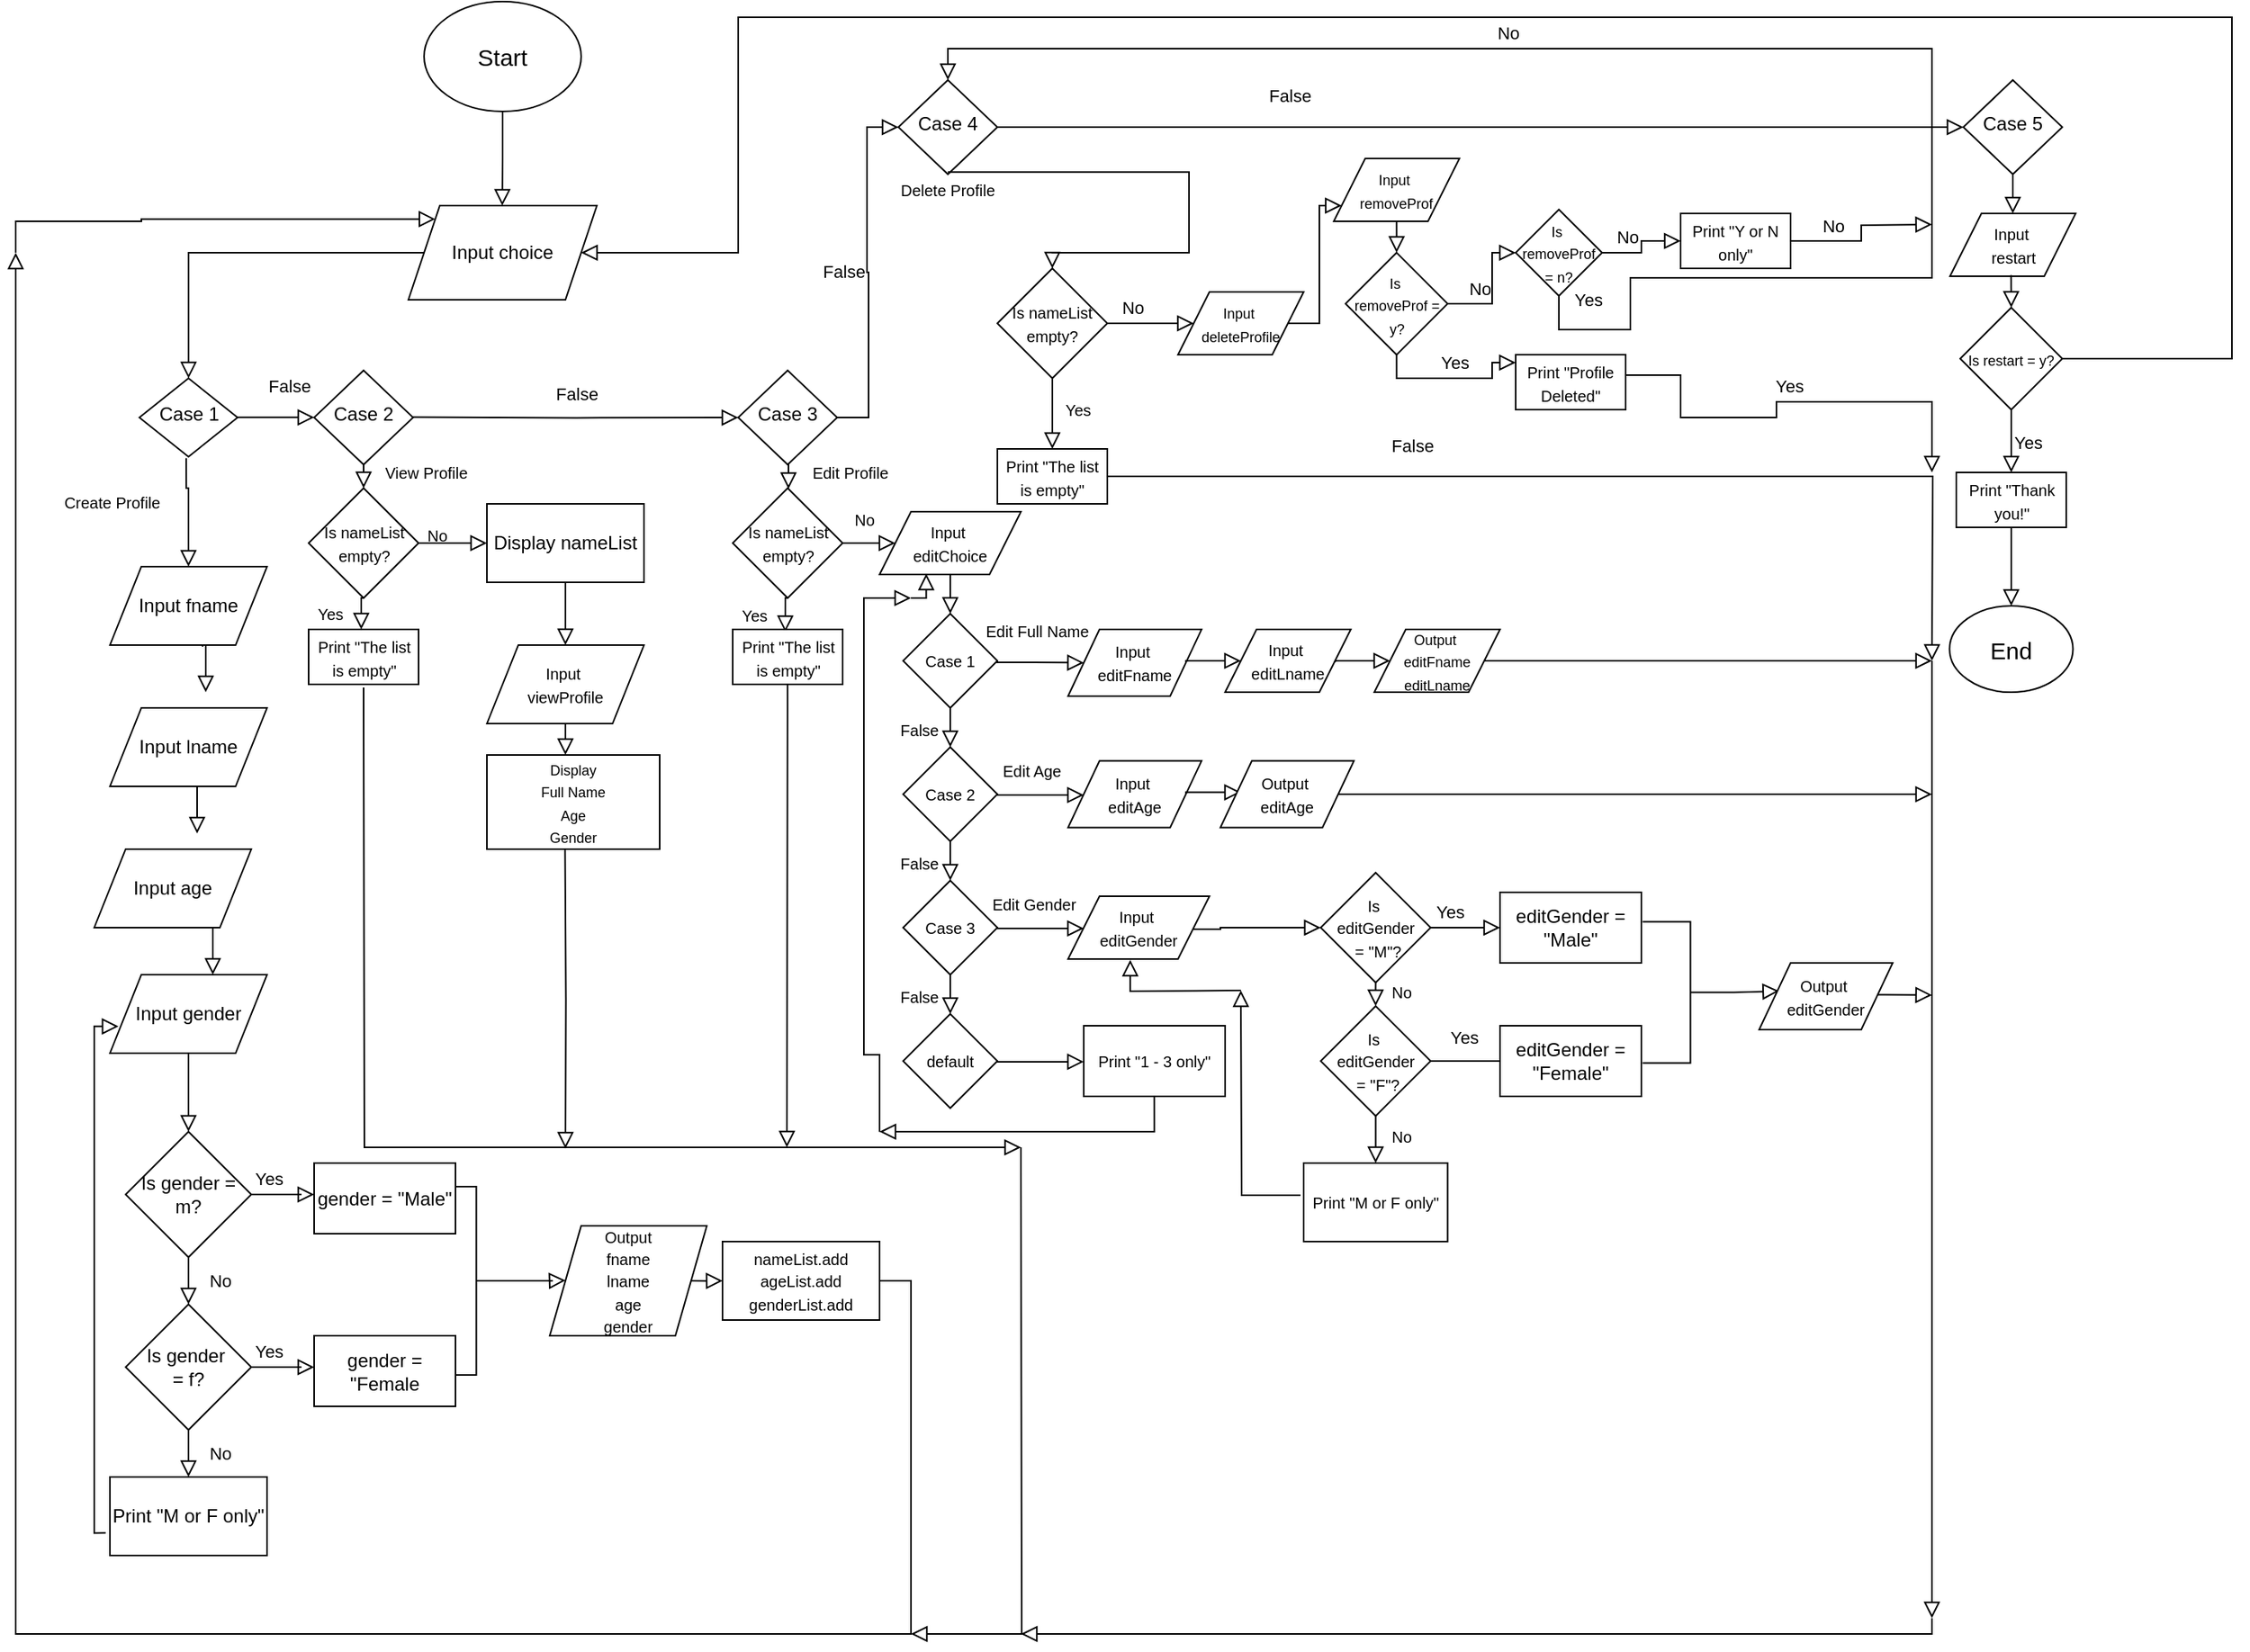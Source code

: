 <mxfile version="25.0.3">
  <diagram id="C5RBs43oDa-KdzZeNtuy" name="Page-1">
    <mxGraphModel dx="1434" dy="800" grid="1" gridSize="10" guides="1" tooltips="1" connect="1" arrows="1" fold="1" page="1" pageScale="1" pageWidth="1654" pageHeight="2336" math="0" shadow="0">
      <root>
        <mxCell id="WIyWlLk6GJQsqaUBKTNV-0" />
        <mxCell id="WIyWlLk6GJQsqaUBKTNV-1" parent="WIyWlLk6GJQsqaUBKTNV-0" />
        <mxCell id="WIyWlLk6GJQsqaUBKTNV-2" value="" style="rounded=0;html=1;jettySize=auto;orthogonalLoop=1;fontSize=11;endArrow=block;endFill=0;endSize=8;strokeWidth=1;shadow=0;labelBackgroundColor=none;edgeStyle=orthogonalEdgeStyle;exitX=0.5;exitY=1;exitDx=0;exitDy=0;" parent="WIyWlLk6GJQsqaUBKTNV-1" source="nmM_pcnVhzWw3TYfgnPR-0" edge="1">
          <mxGeometry relative="1" as="geometry">
            <mxPoint x="369.77" y="80" as="sourcePoint" />
            <mxPoint x="369.77" y="130" as="targetPoint" />
          </mxGeometry>
        </mxCell>
        <mxCell id="WIyWlLk6GJQsqaUBKTNV-4" value="" style="rounded=0;html=1;jettySize=auto;orthogonalLoop=1;fontSize=11;endArrow=block;endFill=0;endSize=8;strokeWidth=1;shadow=0;labelBackgroundColor=none;edgeStyle=orthogonalEdgeStyle;" parent="WIyWlLk6GJQsqaUBKTNV-1" source="nmM_pcnVhzWw3TYfgnPR-1" target="WIyWlLk6GJQsqaUBKTNV-10" edge="1">
          <mxGeometry y="20" relative="1" as="geometry">
            <mxPoint as="offset" />
            <mxPoint x="370" y="200.0" as="sourcePoint" />
          </mxGeometry>
        </mxCell>
        <mxCell id="WIyWlLk6GJQsqaUBKTNV-8" value="False" style="rounded=0;html=1;jettySize=auto;orthogonalLoop=1;fontSize=11;endArrow=block;endFill=0;endSize=8;strokeWidth=1;shadow=0;labelBackgroundColor=none;edgeStyle=orthogonalEdgeStyle;" parent="WIyWlLk6GJQsqaUBKTNV-1" edge="1">
          <mxGeometry x="0.333" y="20" relative="1" as="geometry">
            <mxPoint as="offset" />
            <mxPoint x="201.25" y="264.86" as="sourcePoint" />
            <mxPoint x="250" y="264.86" as="targetPoint" />
            <Array as="points">
              <mxPoint x="250" y="264.86" />
            </Array>
          </mxGeometry>
        </mxCell>
        <mxCell id="WIyWlLk6GJQsqaUBKTNV-10" value="Case 1" style="rhombus;whiteSpace=wrap;html=1;shadow=0;fontFamily=Helvetica;fontSize=12;align=center;strokeWidth=1;spacing=6;spacingTop=-4;" parent="WIyWlLk6GJQsqaUBKTNV-1" vertex="1">
          <mxGeometry x="138.75" y="240" width="62.5" height="50" as="geometry" />
        </mxCell>
        <mxCell id="nmM_pcnVhzWw3TYfgnPR-0" value="&lt;font style=&quot;font-size: 15px;&quot;&gt;Start&lt;/font&gt;" style="ellipse;whiteSpace=wrap;html=1;" parent="WIyWlLk6GJQsqaUBKTNV-1" vertex="1">
          <mxGeometry x="320" width="100" height="70" as="geometry" />
        </mxCell>
        <mxCell id="nmM_pcnVhzWw3TYfgnPR-1" value="Input choice" style="shape=parallelogram;perimeter=parallelogramPerimeter;whiteSpace=wrap;html=1;fixedSize=1;" parent="WIyWlLk6GJQsqaUBKTNV-1" vertex="1">
          <mxGeometry x="310" y="130" width="120" height="60" as="geometry" />
        </mxCell>
        <mxCell id="nmM_pcnVhzWw3TYfgnPR-4" value="Input fname" style="shape=parallelogram;perimeter=parallelogramPerimeter;whiteSpace=wrap;html=1;fixedSize=1;" parent="WIyWlLk6GJQsqaUBKTNV-1" vertex="1">
          <mxGeometry x="120" y="360" width="100" height="50" as="geometry" />
        </mxCell>
        <mxCell id="nmM_pcnVhzWw3TYfgnPR-9" value="&lt;font style=&quot;font-size: 10px;&quot;&gt;Create Profile&lt;/font&gt;" style="rounded=0;html=1;jettySize=auto;orthogonalLoop=1;fontSize=11;endArrow=block;endFill=0;endSize=8;strokeWidth=1;shadow=0;labelBackgroundColor=none;edgeStyle=orthogonalEdgeStyle;exitX=0.477;exitY=1.017;exitDx=0;exitDy=0;exitPerimeter=0;entryX=0.5;entryY=0;entryDx=0;entryDy=0;" parent="WIyWlLk6GJQsqaUBKTNV-1" source="WIyWlLk6GJQsqaUBKTNV-10" target="nmM_pcnVhzWw3TYfgnPR-4" edge="1">
          <mxGeometry x="-0.196" y="-49" relative="1" as="geometry">
            <mxPoint y="1" as="offset" />
            <mxPoint x="140" y="330" as="sourcePoint" />
            <mxPoint x="260" y="330" as="targetPoint" />
            <Array as="points">
              <mxPoint x="169" y="310" />
              <mxPoint x="170" y="310" />
            </Array>
          </mxGeometry>
        </mxCell>
        <mxCell id="nmM_pcnVhzWw3TYfgnPR-10" value="Input lname" style="shape=parallelogram;perimeter=parallelogramPerimeter;whiteSpace=wrap;html=1;fixedSize=1;" parent="WIyWlLk6GJQsqaUBKTNV-1" vertex="1">
          <mxGeometry x="120" y="450" width="100" height="50" as="geometry" />
        </mxCell>
        <mxCell id="nmM_pcnVhzWw3TYfgnPR-11" value="Input age" style="shape=parallelogram;perimeter=parallelogramPerimeter;whiteSpace=wrap;html=1;fixedSize=1;" parent="WIyWlLk6GJQsqaUBKTNV-1" vertex="1">
          <mxGeometry x="110" y="540" width="100" height="50" as="geometry" />
        </mxCell>
        <mxCell id="nmM_pcnVhzWw3TYfgnPR-13" value="" style="rounded=0;html=1;jettySize=auto;orthogonalLoop=1;fontSize=11;endArrow=block;endFill=0;endSize=8;strokeWidth=1;shadow=0;labelBackgroundColor=none;edgeStyle=orthogonalEdgeStyle;exitX=0.477;exitY=1.017;exitDx=0;exitDy=0;exitPerimeter=0;" parent="WIyWlLk6GJQsqaUBKTNV-1" edge="1">
          <mxGeometry x="0.084" y="50" relative="1" as="geometry">
            <mxPoint as="offset" />
            <mxPoint x="179" y="411" as="sourcePoint" />
            <mxPoint x="181" y="440" as="targetPoint" />
            <Array as="points">
              <mxPoint x="179" y="410" />
              <mxPoint x="181" y="410" />
            </Array>
          </mxGeometry>
        </mxCell>
        <mxCell id="nmM_pcnVhzWw3TYfgnPR-14" value="" style="rounded=0;html=1;jettySize=auto;orthogonalLoop=1;fontSize=11;endArrow=block;endFill=0;endSize=8;strokeWidth=1;shadow=0;labelBackgroundColor=none;edgeStyle=orthogonalEdgeStyle;exitX=0.5;exitY=1;exitDx=0;exitDy=0;entryX=0.5;entryY=0;entryDx=0;entryDy=0;" parent="WIyWlLk6GJQsqaUBKTNV-1" edge="1">
          <mxGeometry x="0.084" y="50" relative="1" as="geometry">
            <mxPoint as="offset" />
            <mxPoint x="164.5" y="500" as="sourcePoint" />
            <mxPoint x="175.5" y="530" as="targetPoint" />
            <Array as="points">
              <mxPoint x="175.5" y="500" />
            </Array>
          </mxGeometry>
        </mxCell>
        <mxCell id="nmM_pcnVhzWw3TYfgnPR-15" value="Input gender" style="shape=parallelogram;perimeter=parallelogramPerimeter;whiteSpace=wrap;html=1;fixedSize=1;" parent="WIyWlLk6GJQsqaUBKTNV-1" vertex="1">
          <mxGeometry x="120" y="620" width="100" height="50" as="geometry" />
        </mxCell>
        <mxCell id="nmM_pcnVhzWw3TYfgnPR-16" value="" style="rounded=0;html=1;jettySize=auto;orthogonalLoop=1;fontSize=11;endArrow=block;endFill=0;endSize=8;strokeWidth=1;shadow=0;labelBackgroundColor=none;edgeStyle=orthogonalEdgeStyle;exitX=0.5;exitY=1;exitDx=0;exitDy=0;entryX=0.5;entryY=0;entryDx=0;entryDy=0;" parent="WIyWlLk6GJQsqaUBKTNV-1" edge="1">
          <mxGeometry x="0.084" y="50" relative="1" as="geometry">
            <mxPoint as="offset" />
            <mxPoint x="174.5" y="590" as="sourcePoint" />
            <mxPoint x="185.5" y="620" as="targetPoint" />
            <Array as="points">
              <mxPoint x="185.5" y="590" />
            </Array>
          </mxGeometry>
        </mxCell>
        <mxCell id="nmM_pcnVhzWw3TYfgnPR-19" value="Is gender = m?" style="rhombus;whiteSpace=wrap;html=1;" parent="WIyWlLk6GJQsqaUBKTNV-1" vertex="1">
          <mxGeometry x="130" y="720" width="80" height="80" as="geometry" />
        </mxCell>
        <mxCell id="nmM_pcnVhzWw3TYfgnPR-24" value="" style="rounded=0;html=1;jettySize=auto;orthogonalLoop=1;fontSize=11;endArrow=block;endFill=0;endSize=8;strokeWidth=1;shadow=0;labelBackgroundColor=none;edgeStyle=orthogonalEdgeStyle;exitX=0.5;exitY=1;exitDx=0;exitDy=0;entryX=0.5;entryY=0;entryDx=0;entryDy=0;" parent="WIyWlLk6GJQsqaUBKTNV-1" source="nmM_pcnVhzWw3TYfgnPR-15" target="nmM_pcnVhzWw3TYfgnPR-19" edge="1">
          <mxGeometry x="0.084" y="50" relative="1" as="geometry">
            <mxPoint as="offset" />
            <mxPoint x="184.5" y="670.0" as="sourcePoint" />
            <mxPoint x="175.5" y="710" as="targetPoint" />
            <Array as="points">
              <mxPoint x="170" y="700" />
              <mxPoint x="170" y="700" />
            </Array>
          </mxGeometry>
        </mxCell>
        <mxCell id="nmM_pcnVhzWw3TYfgnPR-26" value="Yes" style="rounded=0;html=1;jettySize=auto;orthogonalLoop=1;fontSize=11;endArrow=block;endFill=0;endSize=8;strokeWidth=1;shadow=0;labelBackgroundColor=none;edgeStyle=orthogonalEdgeStyle;exitX=1;exitY=0.5;exitDx=0;exitDy=0;" parent="WIyWlLk6GJQsqaUBKTNV-1" source="nmM_pcnVhzWw3TYfgnPR-19" edge="1">
          <mxGeometry x="-0.444" y="10" relative="1" as="geometry">
            <mxPoint as="offset" />
            <mxPoint x="240" y="761" as="sourcePoint" />
            <mxPoint x="250" y="760" as="targetPoint" />
            <Array as="points">
              <mxPoint x="242" y="760" />
            </Array>
          </mxGeometry>
        </mxCell>
        <mxCell id="nmM_pcnVhzWw3TYfgnPR-27" value="No" style="rounded=0;html=1;jettySize=auto;orthogonalLoop=1;fontSize=11;endArrow=block;endFill=0;endSize=8;strokeWidth=1;shadow=0;labelBackgroundColor=none;edgeStyle=orthogonalEdgeStyle;exitX=0.5;exitY=1;exitDx=0;exitDy=0;" parent="WIyWlLk6GJQsqaUBKTNV-1" source="nmM_pcnVhzWw3TYfgnPR-19" edge="1">
          <mxGeometry y="20" relative="1" as="geometry">
            <mxPoint as="offset" />
            <mxPoint x="169" y="811" as="sourcePoint" />
            <mxPoint x="170" y="830" as="targetPoint" />
            <Array as="points">
              <mxPoint x="170" y="820" />
              <mxPoint x="170" y="820" />
            </Array>
          </mxGeometry>
        </mxCell>
        <mxCell id="nmM_pcnVhzWw3TYfgnPR-34" value="Is gender&amp;nbsp;&lt;div&gt;= f?&lt;/div&gt;" style="rhombus;whiteSpace=wrap;html=1;" parent="WIyWlLk6GJQsqaUBKTNV-1" vertex="1">
          <mxGeometry x="130" y="830" width="80" height="80" as="geometry" />
        </mxCell>
        <mxCell id="nmM_pcnVhzWw3TYfgnPR-35" value="Yes" style="rounded=0;html=1;jettySize=auto;orthogonalLoop=1;fontSize=11;endArrow=block;endFill=0;endSize=8;strokeWidth=1;shadow=0;labelBackgroundColor=none;edgeStyle=orthogonalEdgeStyle;exitX=1;exitY=0.5;exitDx=0;exitDy=0;" parent="WIyWlLk6GJQsqaUBKTNV-1" source="nmM_pcnVhzWw3TYfgnPR-34" edge="1">
          <mxGeometry x="-0.444" y="10" relative="1" as="geometry">
            <mxPoint as="offset" />
            <mxPoint x="240" y="871" as="sourcePoint" />
            <mxPoint x="250" y="870" as="targetPoint" />
            <Array as="points">
              <mxPoint x="242" y="870" />
            </Array>
          </mxGeometry>
        </mxCell>
        <mxCell id="nmM_pcnVhzWw3TYfgnPR-36" value="No" style="rounded=0;html=1;jettySize=auto;orthogonalLoop=1;fontSize=11;endArrow=block;endFill=0;endSize=8;strokeWidth=1;shadow=0;labelBackgroundColor=none;edgeStyle=orthogonalEdgeStyle;exitX=0.5;exitY=1;exitDx=0;exitDy=0;" parent="WIyWlLk6GJQsqaUBKTNV-1" source="nmM_pcnVhzWw3TYfgnPR-34" edge="1">
          <mxGeometry y="20" relative="1" as="geometry">
            <mxPoint as="offset" />
            <mxPoint x="169" y="921" as="sourcePoint" />
            <mxPoint x="170" y="940" as="targetPoint" />
            <Array as="points">
              <mxPoint x="170" y="930" />
              <mxPoint x="170" y="930" />
            </Array>
          </mxGeometry>
        </mxCell>
        <mxCell id="nmM_pcnVhzWw3TYfgnPR-37" value="Print &quot;M or F only&quot;" style="rounded=0;whiteSpace=wrap;html=1;" parent="WIyWlLk6GJQsqaUBKTNV-1" vertex="1">
          <mxGeometry x="120" y="940" width="100" height="50" as="geometry" />
        </mxCell>
        <mxCell id="nmM_pcnVhzWw3TYfgnPR-38" value="" style="rounded=0;html=1;jettySize=auto;orthogonalLoop=1;fontSize=11;endArrow=block;endFill=0;endSize=8;strokeWidth=1;shadow=0;labelBackgroundColor=none;edgeStyle=orthogonalEdgeStyle;exitX=-0.027;exitY=0.713;exitDx=0;exitDy=0;entryX=0.054;entryY=0.658;entryDx=0;entryDy=0;exitPerimeter=0;entryPerimeter=0;" parent="WIyWlLk6GJQsqaUBKTNV-1" source="nmM_pcnVhzWw3TYfgnPR-37" target="nmM_pcnVhzWw3TYfgnPR-15" edge="1">
          <mxGeometry x="0.085" y="50" relative="1" as="geometry">
            <mxPoint as="offset" />
            <mxPoint x="110" y="977.5" as="sourcePoint" />
            <mxPoint x="120" y="652.5" as="targetPoint" />
            <Array as="points">
              <mxPoint x="110" y="976" />
              <mxPoint x="110" y="653" />
            </Array>
          </mxGeometry>
        </mxCell>
        <mxCell id="nmM_pcnVhzWw3TYfgnPR-39" value="gender = &quot;Male&quot;" style="rounded=0;whiteSpace=wrap;html=1;" parent="WIyWlLk6GJQsqaUBKTNV-1" vertex="1">
          <mxGeometry x="250" y="740" width="90" height="45" as="geometry" />
        </mxCell>
        <mxCell id="nmM_pcnVhzWw3TYfgnPR-40" value="gender = &quot;Female" style="rounded=0;whiteSpace=wrap;html=1;" parent="WIyWlLk6GJQsqaUBKTNV-1" vertex="1">
          <mxGeometry x="250" y="850" width="90" height="45" as="geometry" />
        </mxCell>
        <mxCell id="nmM_pcnVhzWw3TYfgnPR-45" value="" style="shape=partialRectangle;bottom=1;right=1;left=1;top=0;fillColor=none;routingCenterX=-0.5;rotation=-90;" parent="WIyWlLk6GJQsqaUBKTNV-1" vertex="1">
          <mxGeometry x="287" y="808.75" width="120" height="12.5" as="geometry" />
        </mxCell>
        <mxCell id="nmM_pcnVhzWw3TYfgnPR-46" value="" style="rounded=0;html=1;jettySize=auto;orthogonalLoop=1;fontSize=11;endArrow=block;endFill=0;endSize=8;strokeWidth=1;shadow=0;labelBackgroundColor=none;edgeStyle=orthogonalEdgeStyle;exitX=0.5;exitY=1;exitDx=0;exitDy=0;" parent="WIyWlLk6GJQsqaUBKTNV-1" source="nmM_pcnVhzWw3TYfgnPR-45" edge="1">
          <mxGeometry x="-0.444" y="10" relative="1" as="geometry">
            <mxPoint as="offset" />
            <mxPoint x="370" y="814.76" as="sourcePoint" />
            <mxPoint x="410" y="814.76" as="targetPoint" />
            <Array as="points">
              <mxPoint x="402" y="815" />
            </Array>
          </mxGeometry>
        </mxCell>
        <mxCell id="nmM_pcnVhzWw3TYfgnPR-48" value="&lt;font style=&quot;font-size: 10px;&quot;&gt;Output&lt;/font&gt;&lt;div&gt;&lt;font style=&quot;font-size: 10px;&quot;&gt;fname&lt;/font&gt;&lt;/div&gt;&lt;div&gt;&lt;font style=&quot;font-size: 10px;&quot;&gt;lname&lt;/font&gt;&lt;/div&gt;&lt;div&gt;&lt;font style=&quot;font-size: 10px;&quot;&gt;age&lt;/font&gt;&lt;/div&gt;&lt;div&gt;&lt;font style=&quot;font-size: 10px;&quot;&gt;gender&lt;/font&gt;&lt;/div&gt;" style="shape=parallelogram;perimeter=parallelogramPerimeter;whiteSpace=wrap;html=1;fixedSize=1;" parent="WIyWlLk6GJQsqaUBKTNV-1" vertex="1">
          <mxGeometry x="400" y="780" width="100" height="70" as="geometry" />
        </mxCell>
        <mxCell id="nmM_pcnVhzWw3TYfgnPR-49" value="&lt;font style=&quot;font-size: 10px;&quot;&gt;nameList.add&lt;/font&gt;&lt;div&gt;&lt;font style=&quot;font-size: 10px;&quot;&gt;ageList.add&lt;/font&gt;&lt;/div&gt;&lt;div&gt;&lt;font style=&quot;font-size: 10px;&quot;&gt;genderList.add&lt;/font&gt;&lt;/div&gt;" style="rounded=0;whiteSpace=wrap;html=1;" parent="WIyWlLk6GJQsqaUBKTNV-1" vertex="1">
          <mxGeometry x="510" y="790" width="100" height="50" as="geometry" />
        </mxCell>
        <mxCell id="nmM_pcnVhzWw3TYfgnPR-50" value="" style="rounded=0;html=1;jettySize=auto;orthogonalLoop=1;fontSize=11;endArrow=block;endFill=0;endSize=8;strokeWidth=1;shadow=0;labelBackgroundColor=none;edgeStyle=orthogonalEdgeStyle;exitX=0.5;exitY=1;exitDx=0;exitDy=0;" parent="WIyWlLk6GJQsqaUBKTNV-1" edge="1">
          <mxGeometry x="-0.444" y="10" relative="1" as="geometry">
            <mxPoint as="offset" />
            <mxPoint x="490" y="815.05" as="sourcePoint" />
            <mxPoint x="510" y="815" as="targetPoint" />
            <Array as="points">
              <mxPoint x="500" y="815" />
            </Array>
          </mxGeometry>
        </mxCell>
        <mxCell id="nmM_pcnVhzWw3TYfgnPR-51" value="" style="rounded=0;html=1;jettySize=auto;orthogonalLoop=1;fontSize=11;endArrow=block;endFill=0;endSize=8;strokeWidth=1;shadow=0;labelBackgroundColor=none;edgeStyle=orthogonalEdgeStyle;exitX=1;exitY=0.5;exitDx=0;exitDy=0;" parent="WIyWlLk6GJQsqaUBKTNV-1" source="nmM_pcnVhzWw3TYfgnPR-49" edge="1">
          <mxGeometry x="0.085" y="50" relative="1" as="geometry">
            <mxPoint as="offset" />
            <mxPoint x="728" y="990" as="sourcePoint" />
            <mxPoint x="60" y="160" as="targetPoint" />
            <Array as="points">
              <mxPoint x="630" y="815" />
              <mxPoint x="630" y="1040" />
            </Array>
          </mxGeometry>
        </mxCell>
        <mxCell id="nmM_pcnVhzWw3TYfgnPR-53" value="Case 2" style="rhombus;whiteSpace=wrap;html=1;shadow=0;fontFamily=Helvetica;fontSize=12;align=center;strokeWidth=1;spacing=6;spacingTop=-4;" parent="WIyWlLk6GJQsqaUBKTNV-1" vertex="1">
          <mxGeometry x="250" y="235" width="63" height="60" as="geometry" />
        </mxCell>
        <mxCell id="nmM_pcnVhzWw3TYfgnPR-54" value="&lt;span style=&quot;font-size: 10px;&quot;&gt;Is nameList empty?&lt;/span&gt;" style="rhombus;whiteSpace=wrap;html=1;" parent="WIyWlLk6GJQsqaUBKTNV-1" vertex="1">
          <mxGeometry x="246.5" y="310" width="70" height="70" as="geometry" />
        </mxCell>
        <mxCell id="nmM_pcnVhzWw3TYfgnPR-55" value="&lt;span style=&quot;font-size: 10px;&quot;&gt;View Profile&lt;/span&gt;" style="rounded=0;html=1;jettySize=auto;orthogonalLoop=1;fontSize=11;endArrow=block;endFill=0;endSize=8;strokeWidth=1;shadow=0;labelBackgroundColor=none;edgeStyle=orthogonalEdgeStyle;entryX=0.5;entryY=0;entryDx=0;entryDy=0;exitX=0.5;exitY=1;exitDx=0;exitDy=0;" parent="WIyWlLk6GJQsqaUBKTNV-1" source="nmM_pcnVhzWw3TYfgnPR-53" target="nmM_pcnVhzWw3TYfgnPR-54" edge="1">
          <mxGeometry x="-0.333" y="39" relative="1" as="geometry">
            <mxPoint as="offset" />
            <mxPoint x="281" y="300" as="sourcePoint" />
            <mxPoint x="282" y="360" as="targetPoint" />
            <Array as="points">
              <mxPoint x="282" y="310" />
            </Array>
          </mxGeometry>
        </mxCell>
        <mxCell id="nmM_pcnVhzWw3TYfgnPR-59" value="&lt;font style=&quot;font-size: 10px;&quot;&gt;Yes&lt;/font&gt;" style="rounded=0;html=1;jettySize=auto;orthogonalLoop=1;fontSize=11;endArrow=block;endFill=0;endSize=8;strokeWidth=1;shadow=0;labelBackgroundColor=none;edgeStyle=orthogonalEdgeStyle;exitX=0.5;exitY=1;exitDx=0;exitDy=0;" parent="WIyWlLk6GJQsqaUBKTNV-1" source="nmM_pcnVhzWw3TYfgnPR-54" edge="1">
          <mxGeometry x="0.07" y="-20" relative="1" as="geometry">
            <mxPoint as="offset" />
            <mxPoint x="280" y="384.76" as="sourcePoint" />
            <mxPoint x="280" y="400" as="targetPoint" />
            <Array as="points">
              <mxPoint x="280" y="380" />
            </Array>
          </mxGeometry>
        </mxCell>
        <mxCell id="nmM_pcnVhzWw3TYfgnPR-60" value="&lt;font style=&quot;font-size: 10px;&quot;&gt;Print &quot;The list is empty&quot;&lt;/font&gt;" style="rounded=0;whiteSpace=wrap;html=1;" parent="WIyWlLk6GJQsqaUBKTNV-1" vertex="1">
          <mxGeometry x="246.5" y="400" width="70" height="35" as="geometry" />
        </mxCell>
        <mxCell id="nmM_pcnVhzWw3TYfgnPR-61" value="" style="rounded=0;html=1;jettySize=auto;orthogonalLoop=1;fontSize=11;endArrow=block;endFill=0;endSize=8;strokeWidth=1;shadow=0;labelBackgroundColor=none;edgeStyle=orthogonalEdgeStyle;exitX=0.5;exitY=1;exitDx=0;exitDy=0;" parent="WIyWlLk6GJQsqaUBKTNV-1" edge="1">
          <mxGeometry x="0.084" y="50" relative="1" as="geometry">
            <mxPoint as="offset" />
            <mxPoint x="281.5" y="437" as="sourcePoint" />
            <mxPoint x="700" y="730" as="targetPoint" />
            <Array as="points">
              <mxPoint x="282" y="452" />
              <mxPoint x="282" y="452" />
            </Array>
          </mxGeometry>
        </mxCell>
        <mxCell id="nmM_pcnVhzWw3TYfgnPR-63" value="" style="rounded=0;html=1;jettySize=auto;orthogonalLoop=1;fontSize=11;endArrow=block;endFill=0;endSize=8;strokeWidth=1;shadow=0;labelBackgroundColor=none;edgeStyle=orthogonalEdgeStyle;" parent="WIyWlLk6GJQsqaUBKTNV-1" edge="1">
          <mxGeometry x="0.084" y="50" relative="1" as="geometry">
            <mxPoint as="offset" />
            <mxPoint x="700" y="730" as="sourcePoint" />
            <mxPoint x="630" y="1040" as="targetPoint" />
            <Array as="points">
              <mxPoint x="700.5" y="745" />
              <mxPoint x="700.5" y="745" />
            </Array>
          </mxGeometry>
        </mxCell>
        <mxCell id="onvFenYRGIzPvqWmlH2S-6" value="&lt;font style=&quot;font-size: 10px;&quot;&gt;No&lt;/font&gt;" style="rounded=0;html=1;jettySize=auto;orthogonalLoop=1;fontSize=11;endArrow=block;endFill=0;endSize=8;strokeWidth=1;shadow=0;labelBackgroundColor=none;edgeStyle=orthogonalEdgeStyle;exitX=1;exitY=0.5;exitDx=0;exitDy=0;" parent="WIyWlLk6GJQsqaUBKTNV-1" source="nmM_pcnVhzWw3TYfgnPR-54" edge="1">
          <mxGeometry x="-0.505" y="5" relative="1" as="geometry">
            <mxPoint as="offset" />
            <mxPoint x="348" y="350" as="sourcePoint" />
            <mxPoint x="360" y="345" as="targetPoint" />
            <Array as="points">
              <mxPoint x="346" y="345" />
            </Array>
          </mxGeometry>
        </mxCell>
        <mxCell id="onvFenYRGIzPvqWmlH2S-7" value="Display nameList" style="rounded=0;whiteSpace=wrap;html=1;" parent="WIyWlLk6GJQsqaUBKTNV-1" vertex="1">
          <mxGeometry x="360" y="320" width="100" height="50" as="geometry" />
        </mxCell>
        <mxCell id="onvFenYRGIzPvqWmlH2S-8" value="&lt;font style=&quot;font-size: 10px;&quot;&gt;Input&amp;nbsp;&lt;/font&gt;&lt;div&gt;&lt;font style=&quot;font-size: 10px;&quot;&gt;viewProfile&lt;/font&gt;&lt;/div&gt;" style="shape=parallelogram;perimeter=parallelogramPerimeter;whiteSpace=wrap;html=1;fixedSize=1;" parent="WIyWlLk6GJQsqaUBKTNV-1" vertex="1">
          <mxGeometry x="360" y="410" width="100" height="50" as="geometry" />
        </mxCell>
        <mxCell id="onvFenYRGIzPvqWmlH2S-10" value="" style="rounded=0;html=1;jettySize=auto;orthogonalLoop=1;fontSize=11;endArrow=block;endFill=0;endSize=8;strokeWidth=1;shadow=0;labelBackgroundColor=none;edgeStyle=orthogonalEdgeStyle;exitX=0.5;exitY=1;exitDx=0;exitDy=0;entryX=0.5;entryY=0;entryDx=0;entryDy=0;" parent="WIyWlLk6GJQsqaUBKTNV-1" source="onvFenYRGIzPvqWmlH2S-7" target="onvFenYRGIzPvqWmlH2S-8" edge="1">
          <mxGeometry y="30" relative="1" as="geometry">
            <mxPoint as="offset" />
            <mxPoint x="417" y="399.26" as="sourcePoint" />
            <mxPoint x="460" y="399.26" as="targetPoint" />
            <Array as="points" />
          </mxGeometry>
        </mxCell>
        <mxCell id="onvFenYRGIzPvqWmlH2S-12" value="&lt;font style=&quot;font-size: 9px;&quot;&gt;Display&lt;/font&gt;&lt;div&gt;&lt;font style=&quot;font-size: 9px;&quot;&gt;Full Name&lt;/font&gt;&lt;/div&gt;&lt;div&gt;&lt;font style=&quot;font-size: 9px;&quot;&gt;Age&lt;/font&gt;&lt;/div&gt;&lt;div&gt;&lt;font style=&quot;font-size: 9px;&quot;&gt;Gender&lt;/font&gt;&lt;/div&gt;" style="rounded=0;whiteSpace=wrap;html=1;" parent="WIyWlLk6GJQsqaUBKTNV-1" vertex="1">
          <mxGeometry x="360" y="480" width="110" height="60" as="geometry" />
        </mxCell>
        <mxCell id="onvFenYRGIzPvqWmlH2S-13" value="" style="rounded=0;html=1;jettySize=auto;orthogonalLoop=1;fontSize=11;endArrow=block;endFill=0;endSize=8;strokeWidth=1;shadow=0;labelBackgroundColor=none;edgeStyle=orthogonalEdgeStyle;entryX=0.5;entryY=0;entryDx=0;entryDy=0;" parent="WIyWlLk6GJQsqaUBKTNV-1" source="onvFenYRGIzPvqWmlH2S-8" edge="1">
          <mxGeometry y="30" relative="1" as="geometry">
            <mxPoint as="offset" />
            <mxPoint x="409.74" y="440" as="sourcePoint" />
            <mxPoint x="409.74" y="480" as="targetPoint" />
            <Array as="points" />
          </mxGeometry>
        </mxCell>
        <mxCell id="onvFenYRGIzPvqWmlH2S-14" value="" style="rounded=0;html=1;jettySize=auto;orthogonalLoop=1;fontSize=11;endArrow=block;endFill=0;endSize=8;strokeWidth=1;shadow=0;labelBackgroundColor=none;edgeStyle=orthogonalEdgeStyle;exitX=0.5;exitY=1;exitDx=0;exitDy=0;" parent="WIyWlLk6GJQsqaUBKTNV-1" edge="1">
          <mxGeometry y="30" relative="1" as="geometry">
            <mxPoint as="offset" />
            <mxPoint x="409.75" y="540" as="sourcePoint" />
            <mxPoint x="410" y="730.78" as="targetPoint" />
            <Array as="points" />
          </mxGeometry>
        </mxCell>
        <mxCell id="onvFenYRGIzPvqWmlH2S-15" value="Case 3" style="rhombus;whiteSpace=wrap;html=1;shadow=0;fontFamily=Helvetica;fontSize=12;align=center;strokeWidth=1;spacing=6;spacingTop=-4;" parent="WIyWlLk6GJQsqaUBKTNV-1" vertex="1">
          <mxGeometry x="520" y="235" width="63" height="60" as="geometry" />
        </mxCell>
        <mxCell id="onvFenYRGIzPvqWmlH2S-16" value="False" style="rounded=0;html=1;jettySize=auto;orthogonalLoop=1;fontSize=11;endArrow=block;endFill=0;endSize=8;strokeWidth=1;shadow=0;labelBackgroundColor=none;edgeStyle=orthogonalEdgeStyle;entryX=0;entryY=0.5;entryDx=0;entryDy=0;" parent="WIyWlLk6GJQsqaUBKTNV-1" target="onvFenYRGIzPvqWmlH2S-15" edge="1">
          <mxGeometry x="0.008" y="15" relative="1" as="geometry">
            <mxPoint as="offset" />
            <mxPoint x="313" y="264.74" as="sourcePoint" />
            <mxPoint x="361.75" y="264.74" as="targetPoint" />
            <Array as="points" />
          </mxGeometry>
        </mxCell>
        <mxCell id="onvFenYRGIzPvqWmlH2S-18" value="&lt;span style=&quot;font-size: 10px;&quot;&gt;Edit Profile&lt;/span&gt;" style="rounded=0;html=1;jettySize=auto;orthogonalLoop=1;fontSize=11;endArrow=block;endFill=0;endSize=8;strokeWidth=1;shadow=0;labelBackgroundColor=none;edgeStyle=orthogonalEdgeStyle;exitX=0.5;exitY=1;exitDx=0;exitDy=0;" parent="WIyWlLk6GJQsqaUBKTNV-1" target="onvFenYRGIzPvqWmlH2S-19" edge="1">
          <mxGeometry x="-0.333" y="39" relative="1" as="geometry">
            <mxPoint as="offset" />
            <mxPoint x="551" y="295" as="sourcePoint" />
            <mxPoint x="552" y="310" as="targetPoint" />
            <Array as="points">
              <mxPoint x="552" y="295" />
            </Array>
          </mxGeometry>
        </mxCell>
        <mxCell id="onvFenYRGIzPvqWmlH2S-19" value="&lt;span style=&quot;font-size: 10px;&quot;&gt;Is nameList empty?&lt;/span&gt;" style="rhombus;whiteSpace=wrap;html=1;" parent="WIyWlLk6GJQsqaUBKTNV-1" vertex="1">
          <mxGeometry x="516.5" y="310" width="70" height="70" as="geometry" />
        </mxCell>
        <mxCell id="onvFenYRGIzPvqWmlH2S-20" value="&lt;font style=&quot;font-size: 10px;&quot;&gt;Yes&lt;/font&gt;" style="rounded=0;html=1;jettySize=auto;orthogonalLoop=1;fontSize=11;endArrow=block;endFill=0;endSize=8;strokeWidth=1;shadow=0;labelBackgroundColor=none;edgeStyle=orthogonalEdgeStyle;entryX=0.478;entryY=0.048;entryDx=0;entryDy=0;entryPerimeter=0;exitX=0.5;exitY=1;exitDx=0;exitDy=0;" parent="WIyWlLk6GJQsqaUBKTNV-1" source="onvFenYRGIzPvqWmlH2S-19" target="onvFenYRGIzPvqWmlH2S-21" edge="1">
          <mxGeometry x="0.07" y="-20" relative="1" as="geometry">
            <mxPoint as="offset" />
            <mxPoint x="550" y="390" as="sourcePoint" />
            <mxPoint x="543.5" y="400" as="targetPoint" />
            <Array as="points">
              <mxPoint x="550" y="380" />
            </Array>
          </mxGeometry>
        </mxCell>
        <mxCell id="onvFenYRGIzPvqWmlH2S-21" value="&lt;font style=&quot;font-size: 10px;&quot;&gt;Print &quot;The list is empty&quot;&lt;/font&gt;" style="rounded=0;whiteSpace=wrap;html=1;" parent="WIyWlLk6GJQsqaUBKTNV-1" vertex="1">
          <mxGeometry x="516.5" y="400" width="70" height="35" as="geometry" />
        </mxCell>
        <mxCell id="onvFenYRGIzPvqWmlH2S-22" value="&lt;font style=&quot;font-size: 10px;&quot;&gt;No&lt;/font&gt;" style="rounded=0;html=1;jettySize=auto;orthogonalLoop=1;fontSize=11;endArrow=block;endFill=0;endSize=8;strokeWidth=1;shadow=0;labelBackgroundColor=none;edgeStyle=orthogonalEdgeStyle;exitX=1;exitY=0.5;exitDx=0;exitDy=0;" parent="WIyWlLk6GJQsqaUBKTNV-1" source="onvFenYRGIzPvqWmlH2S-19" target="onvFenYRGIzPvqWmlH2S-23" edge="1">
          <mxGeometry x="0.399" y="15" relative="1" as="geometry">
            <mxPoint as="offset" />
            <mxPoint x="611.5" y="350" as="sourcePoint" />
            <mxPoint x="623.5" y="345" as="targetPoint" />
            <Array as="points" />
          </mxGeometry>
        </mxCell>
        <mxCell id="onvFenYRGIzPvqWmlH2S-23" value="&lt;font style=&quot;font-size: 10px;&quot;&gt;Input&amp;nbsp;&lt;/font&gt;&lt;div&gt;&lt;font style=&quot;font-size: 10px;&quot;&gt;editChoice&lt;/font&gt;&lt;/div&gt;" style="shape=parallelogram;perimeter=parallelogramPerimeter;whiteSpace=wrap;html=1;fixedSize=1;" parent="WIyWlLk6GJQsqaUBKTNV-1" vertex="1">
          <mxGeometry x="610" y="325" width="90" height="40" as="geometry" />
        </mxCell>
        <mxCell id="onvFenYRGIzPvqWmlH2S-25" value="" style="rounded=0;html=1;jettySize=auto;orthogonalLoop=1;fontSize=11;endArrow=block;endFill=0;endSize=8;strokeWidth=1;shadow=0;labelBackgroundColor=none;edgeStyle=orthogonalEdgeStyle;entryX=0;entryY=0;entryDx=0;entryDy=0;" parent="WIyWlLk6GJQsqaUBKTNV-1" target="nmM_pcnVhzWw3TYfgnPR-1" edge="1">
          <mxGeometry y="30" relative="1" as="geometry">
            <mxPoint as="offset" />
            <mxPoint x="60" y="160" as="sourcePoint" />
            <mxPoint x="170" y="160" as="targetPoint" />
            <Array as="points">
              <mxPoint x="60" y="140" />
              <mxPoint x="140" y="140" />
              <mxPoint x="140" y="139" />
            </Array>
          </mxGeometry>
        </mxCell>
        <mxCell id="onvFenYRGIzPvqWmlH2S-26" value="&lt;span style=&quot;font-size: 10px;&quot;&gt;Case 1&lt;/span&gt;" style="rhombus;whiteSpace=wrap;html=1;" parent="WIyWlLk6GJQsqaUBKTNV-1" vertex="1">
          <mxGeometry x="625" y="390" width="60" height="60" as="geometry" />
        </mxCell>
        <mxCell id="onvFenYRGIzPvqWmlH2S-27" value="" style="rounded=0;html=1;jettySize=auto;orthogonalLoop=1;fontSize=11;endArrow=block;endFill=0;endSize=8;strokeWidth=1;shadow=0;labelBackgroundColor=none;edgeStyle=orthogonalEdgeStyle;entryX=0.5;entryY=0;entryDx=0;entryDy=0;exitX=0.5;exitY=1;exitDx=0;exitDy=0;" parent="WIyWlLk6GJQsqaUBKTNV-1" source="onvFenYRGIzPvqWmlH2S-23" target="onvFenYRGIzPvqWmlH2S-26" edge="1">
          <mxGeometry x="0.07" y="-20" relative="1" as="geometry">
            <mxPoint as="offset" />
            <mxPoint x="652" y="370" as="sourcePoint" />
            <mxPoint x="650" y="392" as="targetPoint" />
            <Array as="points">
              <mxPoint x="655" y="380" />
              <mxPoint x="655" y="380" />
            </Array>
          </mxGeometry>
        </mxCell>
        <mxCell id="onvFenYRGIzPvqWmlH2S-28" value="&lt;font style=&quot;font-size: 10px;&quot;&gt;Edit Full Name&lt;/font&gt;" style="rounded=0;html=1;jettySize=auto;orthogonalLoop=1;fontSize=11;endArrow=block;endFill=0;endSize=8;strokeWidth=1;shadow=0;labelBackgroundColor=none;edgeStyle=orthogonalEdgeStyle;exitX=1;exitY=0.5;exitDx=0;exitDy=0;entryX=0;entryY=0.5;entryDx=0;entryDy=0;" parent="WIyWlLk6GJQsqaUBKTNV-1" source="onvFenYRGIzPvqWmlH2S-26" target="onvFenYRGIzPvqWmlH2S-30" edge="1">
          <mxGeometry x="-0.09" y="20" relative="1" as="geometry">
            <mxPoint as="offset" />
            <mxPoint x="700" y="420" as="sourcePoint" />
            <mxPoint x="710" y="420" as="targetPoint" />
            <Array as="points">
              <mxPoint x="685" y="421" />
              <mxPoint x="708" y="421" />
            </Array>
          </mxGeometry>
        </mxCell>
        <mxCell id="onvFenYRGIzPvqWmlH2S-29" value="" style="rounded=0;html=1;jettySize=auto;orthogonalLoop=1;fontSize=11;endArrow=block;endFill=0;endSize=8;strokeWidth=1;shadow=0;labelBackgroundColor=none;edgeStyle=orthogonalEdgeStyle;exitX=0.5;exitY=1;exitDx=0;exitDy=0;" parent="WIyWlLk6GJQsqaUBKTNV-1" edge="1">
          <mxGeometry x="0.07" y="-20" relative="1" as="geometry">
            <mxPoint as="offset" />
            <mxPoint x="551.39" y="435" as="sourcePoint" />
            <mxPoint x="551" y="730" as="targetPoint" />
            <Array as="points">
              <mxPoint x="551.39" y="450" />
              <mxPoint x="551.39" y="450" />
            </Array>
          </mxGeometry>
        </mxCell>
        <mxCell id="onvFenYRGIzPvqWmlH2S-30" value="&lt;font style=&quot;font-size: 10px;&quot;&gt;Input&amp;nbsp;&lt;/font&gt;&lt;div&gt;&lt;font style=&quot;font-size: 10px;&quot;&gt;editFname&lt;/font&gt;&lt;/div&gt;" style="shape=parallelogram;perimeter=parallelogramPerimeter;whiteSpace=wrap;html=1;fixedSize=1;" parent="WIyWlLk6GJQsqaUBKTNV-1" vertex="1">
          <mxGeometry x="730" y="400" width="85" height="42.5" as="geometry" />
        </mxCell>
        <mxCell id="onvFenYRGIzPvqWmlH2S-33" value="" style="rounded=0;html=1;jettySize=auto;orthogonalLoop=1;fontSize=11;endArrow=block;endFill=0;endSize=8;strokeWidth=1;shadow=0;labelBackgroundColor=none;edgeStyle=orthogonalEdgeStyle;exitX=1;exitY=0.5;exitDx=0;exitDy=0;" parent="WIyWlLk6GJQsqaUBKTNV-1" source="onvFenYRGIzPvqWmlH2S-30" edge="1">
          <mxGeometry x="0.07" y="-20" relative="1" as="geometry">
            <mxPoint as="offset" />
            <mxPoint x="840" y="417.5" as="sourcePoint" />
            <mxPoint x="840" y="420" as="targetPoint" />
            <Array as="points">
              <mxPoint x="840" y="420" />
            </Array>
          </mxGeometry>
        </mxCell>
        <mxCell id="onvFenYRGIzPvqWmlH2S-34" value="&lt;font style=&quot;font-size: 10px;&quot;&gt;Input&amp;nbsp;&lt;/font&gt;&lt;div&gt;&lt;font style=&quot;font-size: 10px;&quot;&gt;editLname&lt;/font&gt;&lt;/div&gt;" style="shape=parallelogram;perimeter=parallelogramPerimeter;whiteSpace=wrap;html=1;fixedSize=1;" parent="WIyWlLk6GJQsqaUBKTNV-1" vertex="1">
          <mxGeometry x="830" y="400" width="80" height="40" as="geometry" />
        </mxCell>
        <mxCell id="onvFenYRGIzPvqWmlH2S-36" value="" style="rounded=0;html=1;jettySize=auto;orthogonalLoop=1;fontSize=11;endArrow=block;endFill=0;endSize=8;strokeWidth=1;shadow=0;labelBackgroundColor=none;edgeStyle=orthogonalEdgeStyle;exitX=1;exitY=0.5;exitDx=0;exitDy=0;" parent="WIyWlLk6GJQsqaUBKTNV-1" edge="1">
          <mxGeometry x="0.07" y="-20" relative="1" as="geometry">
            <mxPoint as="offset" />
            <mxPoint x="900" y="421" as="sourcePoint" />
            <mxPoint x="935" y="420" as="targetPoint" />
            <Array as="points">
              <mxPoint x="935" y="420" />
            </Array>
          </mxGeometry>
        </mxCell>
        <mxCell id="onvFenYRGIzPvqWmlH2S-37" value="&lt;font style=&quot;font-size: 9px;&quot;&gt;Output&amp;nbsp;&lt;/font&gt;&lt;div&gt;&lt;font style=&quot;font-size: 9px;&quot;&gt;editFname&lt;/font&gt;&lt;div&gt;&lt;font style=&quot;font-size: 9px;&quot;&gt;editLname&lt;/font&gt;&lt;/div&gt;&lt;/div&gt;" style="shape=parallelogram;perimeter=parallelogramPerimeter;whiteSpace=wrap;html=1;fixedSize=1;" parent="WIyWlLk6GJQsqaUBKTNV-1" vertex="1">
          <mxGeometry x="925" y="400" width="80" height="40" as="geometry" />
        </mxCell>
        <mxCell id="onvFenYRGIzPvqWmlH2S-38" value="" style="rounded=0;html=1;jettySize=auto;orthogonalLoop=1;fontSize=11;endArrow=block;endFill=0;endSize=8;strokeWidth=1;shadow=0;labelBackgroundColor=none;edgeStyle=orthogonalEdgeStyle;exitX=1;exitY=0.5;exitDx=0;exitDy=0;" parent="WIyWlLk6GJQsqaUBKTNV-1" source="onvFenYRGIzPvqWmlH2S-37" edge="1">
          <mxGeometry x="0.07" y="-20" relative="1" as="geometry">
            <mxPoint as="offset" />
            <mxPoint x="1009.997" y="426.087" as="sourcePoint" />
            <mxPoint x="1280" y="420" as="targetPoint" />
            <Array as="points">
              <mxPoint x="1170" y="420" />
              <mxPoint x="1170" y="420" />
            </Array>
          </mxGeometry>
        </mxCell>
        <mxCell id="onvFenYRGIzPvqWmlH2S-40" value="&lt;span style=&quot;font-size: 10px;&quot;&gt;Case 2&lt;/span&gt;" style="rhombus;whiteSpace=wrap;html=1;" parent="WIyWlLk6GJQsqaUBKTNV-1" vertex="1">
          <mxGeometry x="625" y="475" width="60" height="60" as="geometry" />
        </mxCell>
        <mxCell id="onvFenYRGIzPvqWmlH2S-41" value="&lt;font style=&quot;font-size: 10px;&quot;&gt;False&lt;/font&gt;" style="rounded=0;html=1;jettySize=auto;orthogonalLoop=1;fontSize=11;endArrow=block;endFill=0;endSize=8;strokeWidth=1;shadow=0;labelBackgroundColor=none;edgeStyle=orthogonalEdgeStyle;entryX=0.5;entryY=0;entryDx=0;entryDy=0;exitX=0.5;exitY=1;exitDx=0;exitDy=0;" parent="WIyWlLk6GJQsqaUBKTNV-1" target="onvFenYRGIzPvqWmlH2S-40" edge="1">
          <mxGeometry x="0.07" y="-20" relative="1" as="geometry">
            <mxPoint as="offset" />
            <mxPoint x="655" y="450" as="sourcePoint" />
            <mxPoint x="650" y="477" as="targetPoint" />
            <Array as="points">
              <mxPoint x="655" y="465" />
              <mxPoint x="655" y="465" />
            </Array>
          </mxGeometry>
        </mxCell>
        <mxCell id="onvFenYRGIzPvqWmlH2S-42" value="&lt;font style=&quot;font-size: 10px;&quot;&gt;Edit Age&amp;nbsp;&lt;/font&gt;" style="rounded=0;html=1;jettySize=auto;orthogonalLoop=1;fontSize=11;endArrow=block;endFill=0;endSize=8;strokeWidth=1;shadow=0;labelBackgroundColor=none;edgeStyle=orthogonalEdgeStyle;exitX=1;exitY=0.5;exitDx=0;exitDy=0;entryX=0;entryY=0.5;entryDx=0;entryDy=0;" parent="WIyWlLk6GJQsqaUBKTNV-1" edge="1">
          <mxGeometry x="-0.143" y="16" relative="1" as="geometry">
            <mxPoint as="offset" />
            <mxPoint x="685" y="504.5" as="sourcePoint" />
            <mxPoint x="740" y="505.5" as="targetPoint" />
            <Array as="points">
              <mxPoint x="685" y="505.5" />
              <mxPoint x="708" y="505.5" />
            </Array>
          </mxGeometry>
        </mxCell>
        <mxCell id="onvFenYRGIzPvqWmlH2S-43" value="&lt;span style=&quot;font-size: 10px;&quot;&gt;Input&amp;nbsp;&lt;/span&gt;&lt;div&gt;&lt;span style=&quot;font-size: 10px;&quot;&gt;editAge&lt;/span&gt;&lt;/div&gt;" style="shape=parallelogram;perimeter=parallelogramPerimeter;whiteSpace=wrap;html=1;fixedSize=1;" parent="WIyWlLk6GJQsqaUBKTNV-1" vertex="1">
          <mxGeometry x="730" y="483.75" width="85" height="42.5" as="geometry" />
        </mxCell>
        <mxCell id="onvFenYRGIzPvqWmlH2S-44" value="" style="rounded=0;html=1;jettySize=auto;orthogonalLoop=1;fontSize=11;endArrow=block;endFill=0;endSize=8;strokeWidth=1;shadow=0;labelBackgroundColor=none;edgeStyle=orthogonalEdgeStyle;exitX=1;exitY=0.5;exitDx=0;exitDy=0;" parent="WIyWlLk6GJQsqaUBKTNV-1" source="onvFenYRGIzPvqWmlH2S-43" edge="1">
          <mxGeometry x="0.07" y="-20" relative="1" as="geometry">
            <mxPoint as="offset" />
            <mxPoint x="840" y="501.25" as="sourcePoint" />
            <mxPoint x="840" y="503.75" as="targetPoint" />
            <Array as="points">
              <mxPoint x="840" y="503.75" />
            </Array>
          </mxGeometry>
        </mxCell>
        <mxCell id="onvFenYRGIzPvqWmlH2S-45" value="&lt;span style=&quot;font-size: 10px;&quot;&gt;Output&amp;nbsp;&lt;/span&gt;&lt;div&gt;&lt;span style=&quot;font-size: 10px;&quot;&gt;editAge&lt;/span&gt;&lt;/div&gt;" style="shape=parallelogram;perimeter=parallelogramPerimeter;whiteSpace=wrap;html=1;fixedSize=1;" parent="WIyWlLk6GJQsqaUBKTNV-1" vertex="1">
          <mxGeometry x="827" y="483.75" width="85" height="42.5" as="geometry" />
        </mxCell>
        <mxCell id="onvFenYRGIzPvqWmlH2S-46" value="&lt;font style=&quot;font-size: 10px;&quot;&gt;Input&amp;nbsp;&lt;/font&gt;&lt;div&gt;&lt;span style=&quot;font-size: 10px;&quot;&gt;editGender&lt;/span&gt;&lt;/div&gt;" style="shape=parallelogram;perimeter=parallelogramPerimeter;whiteSpace=wrap;html=1;fixedSize=1;" parent="WIyWlLk6GJQsqaUBKTNV-1" vertex="1">
          <mxGeometry x="730" y="570" width="90" height="40" as="geometry" />
        </mxCell>
        <mxCell id="onvFenYRGIzPvqWmlH2S-48" value="&lt;span style=&quot;font-size: 10px;&quot;&gt;Case 3&lt;/span&gt;" style="rhombus;whiteSpace=wrap;html=1;" parent="WIyWlLk6GJQsqaUBKTNV-1" vertex="1">
          <mxGeometry x="625" y="560" width="60" height="60" as="geometry" />
        </mxCell>
        <mxCell id="onvFenYRGIzPvqWmlH2S-49" value="&lt;font style=&quot;font-size: 10px;&quot;&gt;False&lt;/font&gt;" style="rounded=0;html=1;jettySize=auto;orthogonalLoop=1;fontSize=11;endArrow=block;endFill=0;endSize=8;strokeWidth=1;shadow=0;labelBackgroundColor=none;edgeStyle=orthogonalEdgeStyle;entryX=0.5;entryY=0;entryDx=0;entryDy=0;exitX=0.5;exitY=1;exitDx=0;exitDy=0;" parent="WIyWlLk6GJQsqaUBKTNV-1" target="onvFenYRGIzPvqWmlH2S-48" edge="1">
          <mxGeometry x="0.07" y="-20" relative="1" as="geometry">
            <mxPoint as="offset" />
            <mxPoint x="655" y="535" as="sourcePoint" />
            <mxPoint x="650" y="562" as="targetPoint" />
            <Array as="points">
              <mxPoint x="655" y="550" />
              <mxPoint x="655" y="550" />
            </Array>
          </mxGeometry>
        </mxCell>
        <mxCell id="onvFenYRGIzPvqWmlH2S-50" value="&lt;span style=&quot;font-size: 10px;&quot;&gt;default&lt;/span&gt;" style="rhombus;whiteSpace=wrap;html=1;" parent="WIyWlLk6GJQsqaUBKTNV-1" vertex="1">
          <mxGeometry x="625" y="645" width="60" height="60" as="geometry" />
        </mxCell>
        <mxCell id="onvFenYRGIzPvqWmlH2S-51" value="&lt;font style=&quot;font-size: 10px;&quot;&gt;False&lt;/font&gt;" style="rounded=0;html=1;jettySize=auto;orthogonalLoop=1;fontSize=11;endArrow=block;endFill=0;endSize=8;strokeWidth=1;shadow=0;labelBackgroundColor=none;edgeStyle=orthogonalEdgeStyle;entryX=0.5;entryY=0;entryDx=0;entryDy=0;exitX=0.5;exitY=1;exitDx=0;exitDy=0;" parent="WIyWlLk6GJQsqaUBKTNV-1" target="onvFenYRGIzPvqWmlH2S-50" edge="1">
          <mxGeometry x="0.07" y="-20" relative="1" as="geometry">
            <mxPoint as="offset" />
            <mxPoint x="655" y="620" as="sourcePoint" />
            <mxPoint x="650" y="647" as="targetPoint" />
            <Array as="points">
              <mxPoint x="655" y="635" />
              <mxPoint x="655" y="635" />
            </Array>
          </mxGeometry>
        </mxCell>
        <mxCell id="onvFenYRGIzPvqWmlH2S-52" value="&lt;font style=&quot;font-size: 10px;&quot;&gt;Edit Gender&lt;/font&gt;" style="rounded=0;html=1;jettySize=auto;orthogonalLoop=1;fontSize=11;endArrow=block;endFill=0;endSize=8;strokeWidth=1;shadow=0;labelBackgroundColor=none;edgeStyle=orthogonalEdgeStyle;exitX=1;exitY=0.5;exitDx=0;exitDy=0;entryX=0;entryY=0.5;entryDx=0;entryDy=0;" parent="WIyWlLk6GJQsqaUBKTNV-1" edge="1">
          <mxGeometry x="-0.143" y="16" relative="1" as="geometry">
            <mxPoint as="offset" />
            <mxPoint x="685" y="589.5" as="sourcePoint" />
            <mxPoint x="740" y="590.5" as="targetPoint" />
            <Array as="points">
              <mxPoint x="685" y="590.5" />
              <mxPoint x="708" y="590.5" />
            </Array>
          </mxGeometry>
        </mxCell>
        <mxCell id="onvFenYRGIzPvqWmlH2S-53" value="&lt;font style=&quot;font-size: 10px;&quot;&gt;Print &quot;1 - 3 only&quot;&lt;/font&gt;" style="whiteSpace=wrap;html=1;" parent="WIyWlLk6GJQsqaUBKTNV-1" vertex="1">
          <mxGeometry x="740" y="652.5" width="90" height="45" as="geometry" />
        </mxCell>
        <mxCell id="onvFenYRGIzPvqWmlH2S-54" value="" style="rounded=0;html=1;jettySize=auto;orthogonalLoop=1;fontSize=11;endArrow=block;endFill=0;endSize=8;strokeWidth=1;shadow=0;labelBackgroundColor=none;edgeStyle=orthogonalEdgeStyle;exitX=1;exitY=0.5;exitDx=0;exitDy=0;entryX=0;entryY=0.5;entryDx=0;entryDy=0;" parent="WIyWlLk6GJQsqaUBKTNV-1" edge="1">
          <mxGeometry x="-0.143" y="16" relative="1" as="geometry">
            <mxPoint as="offset" />
            <mxPoint x="685" y="674.49" as="sourcePoint" />
            <mxPoint x="740" y="675.49" as="targetPoint" />
            <Array as="points">
              <mxPoint x="685" y="675.49" />
              <mxPoint x="708" y="675.49" />
            </Array>
          </mxGeometry>
        </mxCell>
        <mxCell id="onvFenYRGIzPvqWmlH2S-56" value="" style="rounded=0;html=1;jettySize=auto;orthogonalLoop=1;fontSize=11;endArrow=block;endFill=0;endSize=8;strokeWidth=1;shadow=0;labelBackgroundColor=none;edgeStyle=orthogonalEdgeStyle;exitX=0.5;exitY=1;exitDx=0;exitDy=0;" parent="WIyWlLk6GJQsqaUBKTNV-1" edge="1">
          <mxGeometry x="0.07" y="-20" relative="1" as="geometry">
            <mxPoint as="offset" />
            <mxPoint x="784.88" y="697.5" as="sourcePoint" />
            <mxPoint x="610" y="720" as="targetPoint" />
            <Array as="points">
              <mxPoint x="784.88" y="712.5" />
              <mxPoint x="784.88" y="712.5" />
            </Array>
          </mxGeometry>
        </mxCell>
        <mxCell id="onvFenYRGIzPvqWmlH2S-58" value="" style="rounded=0;html=1;jettySize=auto;orthogonalLoop=1;fontSize=11;endArrow=block;endFill=0;endSize=8;strokeWidth=1;shadow=0;labelBackgroundColor=none;edgeStyle=orthogonalEdgeStyle;" parent="WIyWlLk6GJQsqaUBKTNV-1" edge="1">
          <mxGeometry x="-0.143" y="16" relative="1" as="geometry">
            <mxPoint as="offset" />
            <mxPoint x="610" y="720.129" as="sourcePoint" />
            <mxPoint x="630" y="380" as="targetPoint" />
            <Array as="points">
              <mxPoint x="610" y="671" />
              <mxPoint x="600" y="671" />
            </Array>
          </mxGeometry>
        </mxCell>
        <mxCell id="onvFenYRGIzPvqWmlH2S-59" value="" style="rounded=0;html=1;jettySize=auto;orthogonalLoop=1;fontSize=11;endArrow=block;endFill=0;endSize=8;strokeWidth=1;shadow=0;labelBackgroundColor=none;edgeStyle=orthogonalEdgeStyle;entryX=0.33;entryY=0.987;entryDx=0;entryDy=0;entryPerimeter=0;" parent="WIyWlLk6GJQsqaUBKTNV-1" target="onvFenYRGIzPvqWmlH2S-23" edge="1">
          <mxGeometry x="-0.143" y="16" relative="1" as="geometry">
            <mxPoint as="offset" />
            <mxPoint x="630" y="380" as="sourcePoint" />
            <mxPoint x="730" y="380" as="targetPoint" />
            <Array as="points">
              <mxPoint x="640" y="380" />
            </Array>
          </mxGeometry>
        </mxCell>
        <mxCell id="onvFenYRGIzPvqWmlH2S-61" value="&lt;span style=&quot;font-size: 10px;&quot;&gt;Is&amp;nbsp;&lt;/span&gt;&lt;div&gt;&lt;span style=&quot;font-size: 10px;&quot;&gt;editGender&lt;/span&gt;&lt;/div&gt;&lt;div&gt;&lt;span style=&quot;font-size: 10px;&quot;&gt;&amp;nbsp;= &quot;M&quot;?&lt;/span&gt;&lt;/div&gt;" style="rhombus;whiteSpace=wrap;html=1;" parent="WIyWlLk6GJQsqaUBKTNV-1" vertex="1">
          <mxGeometry x="890.84" y="555" width="70" height="70" as="geometry" />
        </mxCell>
        <mxCell id="onvFenYRGIzPvqWmlH2S-62" value="" style="rounded=0;html=1;jettySize=auto;orthogonalLoop=1;fontSize=11;endArrow=block;endFill=0;endSize=8;strokeWidth=1;shadow=0;labelBackgroundColor=none;edgeStyle=orthogonalEdgeStyle;exitX=1;exitY=0.5;exitDx=0;exitDy=0;entryX=0;entryY=0.5;entryDx=0;entryDy=0;" parent="WIyWlLk6GJQsqaUBKTNV-1" source="onvFenYRGIzPvqWmlH2S-46" target="onvFenYRGIzPvqWmlH2S-61" edge="1">
          <mxGeometry x="-0.143" y="16" relative="1" as="geometry">
            <mxPoint as="offset" />
            <mxPoint x="827" y="590" as="sourcePoint" />
            <mxPoint x="850" y="590" as="targetPoint" />
            <Array as="points">
              <mxPoint x="827" y="591" />
            </Array>
          </mxGeometry>
        </mxCell>
        <mxCell id="onvFenYRGIzPvqWmlH2S-63" value="&lt;span style=&quot;font-size: 10px;&quot;&gt;Is&amp;nbsp;&lt;/span&gt;&lt;div&gt;&lt;span style=&quot;font-size: 10px;&quot;&gt;editGender&lt;/span&gt;&lt;/div&gt;&lt;div&gt;&lt;span style=&quot;font-size: 10px;&quot;&gt;&amp;nbsp;= &quot;F&quot;?&lt;/span&gt;&lt;/div&gt;" style="rhombus;whiteSpace=wrap;html=1;" parent="WIyWlLk6GJQsqaUBKTNV-1" vertex="1">
          <mxGeometry x="890.84" y="640" width="70" height="70" as="geometry" />
        </mxCell>
        <mxCell id="onvFenYRGIzPvqWmlH2S-66" value="&lt;font style=&quot;font-size: 10px;&quot;&gt;No&lt;/font&gt;" style="rounded=0;html=1;jettySize=auto;orthogonalLoop=1;fontSize=11;endArrow=block;endFill=0;endSize=8;strokeWidth=1;shadow=0;labelBackgroundColor=none;edgeStyle=orthogonalEdgeStyle;exitX=0.5;exitY=1;exitDx=0;exitDy=0;entryX=0.5;entryY=0;entryDx=0;entryDy=0;" parent="WIyWlLk6GJQsqaUBKTNV-1" source="onvFenYRGIzPvqWmlH2S-61" target="onvFenYRGIzPvqWmlH2S-63" edge="1">
          <mxGeometry x="-0.143" y="16" relative="1" as="geometry">
            <mxPoint as="offset" />
            <mxPoint x="815" y="640" as="sourcePoint" />
            <mxPoint x="870" y="641" as="targetPoint" />
            <Array as="points">
              <mxPoint x="926" y="630" />
              <mxPoint x="926" y="630" />
            </Array>
          </mxGeometry>
        </mxCell>
        <mxCell id="onvFenYRGIzPvqWmlH2S-67" value="&lt;font style=&quot;font-size: 10px;&quot;&gt;No&lt;/font&gt;" style="rounded=0;html=1;jettySize=auto;orthogonalLoop=1;fontSize=11;endArrow=block;endFill=0;endSize=8;strokeWidth=1;shadow=0;labelBackgroundColor=none;edgeStyle=orthogonalEdgeStyle;exitX=0.5;exitY=1;exitDx=0;exitDy=0;entryX=0.5;entryY=0;entryDx=0;entryDy=0;" parent="WIyWlLk6GJQsqaUBKTNV-1" source="onvFenYRGIzPvqWmlH2S-63" target="onvFenYRGIzPvqWmlH2S-68" edge="1">
          <mxGeometry x="-0.143" y="16" relative="1" as="geometry">
            <mxPoint as="offset" />
            <mxPoint x="877" y="710" as="sourcePoint" />
            <mxPoint x="877" y="770" as="targetPoint" />
            <Array as="points" />
          </mxGeometry>
        </mxCell>
        <mxCell id="onvFenYRGIzPvqWmlH2S-68" value="&lt;font size=&quot;1&quot;&gt;Print &quot;M or F only&quot;&lt;/font&gt;" style="rounded=0;whiteSpace=wrap;html=1;" parent="WIyWlLk6GJQsqaUBKTNV-1" vertex="1">
          <mxGeometry x="880" y="740" width="91.67" height="50" as="geometry" />
        </mxCell>
        <mxCell id="onvFenYRGIzPvqWmlH2S-69" value="" style="rounded=0;html=1;jettySize=auto;orthogonalLoop=1;fontSize=11;endArrow=block;endFill=0;endSize=8;strokeWidth=1;shadow=0;labelBackgroundColor=none;edgeStyle=orthogonalEdgeStyle;exitX=-0.022;exitY=0.41;exitDx=0;exitDy=0;exitPerimeter=0;" parent="WIyWlLk6GJQsqaUBKTNV-1" source="onvFenYRGIzPvqWmlH2S-68" edge="1">
          <mxGeometry x="-0.143" y="16" relative="1" as="geometry">
            <mxPoint as="offset" />
            <mxPoint x="850" y="745" as="sourcePoint" />
            <mxPoint x="840" y="630" as="targetPoint" />
            <Array as="points" />
          </mxGeometry>
        </mxCell>
        <mxCell id="onvFenYRGIzPvqWmlH2S-70" value="" style="rounded=0;html=1;jettySize=auto;orthogonalLoop=1;fontSize=11;endArrow=block;endFill=0;endSize=8;strokeWidth=1;shadow=0;labelBackgroundColor=none;edgeStyle=orthogonalEdgeStyle;entryX=0.44;entryY=1.014;entryDx=0;entryDy=0;entryPerimeter=0;" parent="WIyWlLk6GJQsqaUBKTNV-1" target="onvFenYRGIzPvqWmlH2S-46" edge="1">
          <mxGeometry x="-0.143" y="16" relative="1" as="geometry">
            <mxPoint as="offset" />
            <mxPoint x="840" y="630" as="sourcePoint" />
            <mxPoint x="800" y="640" as="targetPoint" />
            <Array as="points" />
          </mxGeometry>
        </mxCell>
        <mxCell id="onvFenYRGIzPvqWmlH2S-71" value="Yes" style="rounded=0;html=1;jettySize=auto;orthogonalLoop=1;fontSize=11;endArrow=block;endFill=0;endSize=8;strokeWidth=1;shadow=0;labelBackgroundColor=none;edgeStyle=orthogonalEdgeStyle;entryX=0;entryY=0.5;entryDx=0;entryDy=0;" parent="WIyWlLk6GJQsqaUBKTNV-1" source="onvFenYRGIzPvqWmlH2S-61" target="onvFenYRGIzPvqWmlH2S-73" edge="1">
          <mxGeometry x="-0.444" y="10" relative="1" as="geometry">
            <mxPoint as="offset" />
            <mxPoint x="960.84" y="590" as="sourcePoint" />
            <mxPoint x="1000.84" y="590" as="targetPoint" />
            <Array as="points" />
          </mxGeometry>
        </mxCell>
        <mxCell id="onvFenYRGIzPvqWmlH2S-72" value="Yes" style="rounded=0;html=1;jettySize=auto;orthogonalLoop=1;fontSize=11;endArrow=block;endFill=0;endSize=8;strokeWidth=1;shadow=0;labelBackgroundColor=none;edgeStyle=orthogonalEdgeStyle;exitX=1;exitY=0.5;exitDx=0;exitDy=0;entryX=0;entryY=0.5;entryDx=0;entryDy=0;" parent="WIyWlLk6GJQsqaUBKTNV-1" source="onvFenYRGIzPvqWmlH2S-63" target="onvFenYRGIzPvqWmlH2S-74" edge="1">
          <mxGeometry x="-0.221" y="15" relative="1" as="geometry">
            <mxPoint as="offset" />
            <mxPoint x="971.67" y="672.5" as="sourcePoint" />
            <mxPoint x="1011.67" y="672.5" as="targetPoint" />
            <Array as="points">
              <mxPoint x="1010" y="675" />
              <mxPoint x="1010" y="675" />
            </Array>
          </mxGeometry>
        </mxCell>
        <mxCell id="onvFenYRGIzPvqWmlH2S-73" value="editGender = &quot;Male&quot;" style="rounded=0;whiteSpace=wrap;html=1;" parent="WIyWlLk6GJQsqaUBKTNV-1" vertex="1">
          <mxGeometry x="1005" y="567.5" width="90" height="45" as="geometry" />
        </mxCell>
        <mxCell id="onvFenYRGIzPvqWmlH2S-74" value="editGender = &quot;Female&quot;" style="rounded=0;whiteSpace=wrap;html=1;" parent="WIyWlLk6GJQsqaUBKTNV-1" vertex="1">
          <mxGeometry x="1005" y="652.5" width="90" height="45" as="geometry" />
        </mxCell>
        <mxCell id="onvFenYRGIzPvqWmlH2S-76" value="" style="shape=partialRectangle;bottom=1;right=1;left=1;top=0;fillColor=none;routingCenterX=-0.5;rotation=-90;" parent="WIyWlLk6GJQsqaUBKTNV-1" vertex="1">
          <mxGeometry x="1066.25" y="616.25" width="90" height="30" as="geometry" />
        </mxCell>
        <mxCell id="onvFenYRGIzPvqWmlH2S-77" value="" style="rounded=0;html=1;jettySize=auto;orthogonalLoop=1;fontSize=11;endArrow=block;endFill=0;endSize=8;strokeWidth=1;shadow=0;labelBackgroundColor=none;edgeStyle=orthogonalEdgeStyle;exitX=0.5;exitY=1;exitDx=0;exitDy=0;entryX=0.149;entryY=0.422;entryDx=0;entryDy=0;entryPerimeter=0;" parent="WIyWlLk6GJQsqaUBKTNV-1" source="onvFenYRGIzPvqWmlH2S-76" target="onvFenYRGIzPvqWmlH2S-80" edge="1">
          <mxGeometry x="-0.444" y="10" relative="1" as="geometry">
            <mxPoint as="offset" />
            <mxPoint x="1143" y="626.01" as="sourcePoint" />
            <mxPoint x="1180" y="631" as="targetPoint" />
            <Array as="points">
              <mxPoint x="1154" y="631" />
            </Array>
          </mxGeometry>
        </mxCell>
        <mxCell id="onvFenYRGIzPvqWmlH2S-80" value="&lt;span style=&quot;font-size: 10px;&quot;&gt;Output&amp;nbsp;&lt;/span&gt;&lt;div&gt;&lt;span style=&quot;font-size: 10px;&quot;&gt;editGender&lt;/span&gt;&lt;/div&gt;" style="shape=parallelogram;perimeter=parallelogramPerimeter;whiteSpace=wrap;html=1;fixedSize=1;" parent="WIyWlLk6GJQsqaUBKTNV-1" vertex="1">
          <mxGeometry x="1170" y="612.5" width="85" height="42.5" as="geometry" />
        </mxCell>
        <mxCell id="onvFenYRGIzPvqWmlH2S-81" value="" style="rounded=0;html=1;jettySize=auto;orthogonalLoop=1;fontSize=11;endArrow=block;endFill=0;endSize=8;strokeWidth=1;shadow=0;labelBackgroundColor=none;edgeStyle=orthogonalEdgeStyle;exitX=1;exitY=0.5;exitDx=0;exitDy=0;" parent="WIyWlLk6GJQsqaUBKTNV-1" source="onvFenYRGIzPvqWmlH2S-45" edge="1">
          <mxGeometry x="-0.444" y="10" relative="1" as="geometry">
            <mxPoint as="offset" />
            <mxPoint x="925.0" y="505.0" as="sourcePoint" />
            <mxPoint x="1280" y="505" as="targetPoint" />
            <Array as="points">
              <mxPoint x="1040" y="505" />
            </Array>
          </mxGeometry>
        </mxCell>
        <mxCell id="onvFenYRGIzPvqWmlH2S-82" value="" style="rounded=0;html=1;jettySize=auto;orthogonalLoop=1;fontSize=11;endArrow=block;endFill=0;endSize=8;strokeWidth=1;shadow=0;labelBackgroundColor=none;edgeStyle=orthogonalEdgeStyle;exitX=1;exitY=0.5;exitDx=0;exitDy=0;" parent="WIyWlLk6GJQsqaUBKTNV-1" edge="1">
          <mxGeometry x="-0.444" y="10" relative="1" as="geometry">
            <mxPoint as="offset" />
            <mxPoint x="1245" y="632.73" as="sourcePoint" />
            <mxPoint x="1280" y="633" as="targetPoint" />
            <Array as="points">
              <mxPoint x="1250" y="633" />
            </Array>
          </mxGeometry>
        </mxCell>
        <mxCell id="onvFenYRGIzPvqWmlH2S-83" value="" style="rounded=0;html=1;jettySize=auto;orthogonalLoop=1;fontSize=11;endArrow=block;endFill=0;endSize=8;strokeWidth=1;shadow=0;labelBackgroundColor=none;edgeStyle=orthogonalEdgeStyle;" parent="WIyWlLk6GJQsqaUBKTNV-1" edge="1">
          <mxGeometry x="0.07" y="-20" relative="1" as="geometry">
            <mxPoint as="offset" />
            <mxPoint x="1280" y="420" as="sourcePoint" />
            <mxPoint x="1280" y="1030" as="targetPoint" />
            <Array as="points">
              <mxPoint x="1280" y="474" />
              <mxPoint x="1280" y="474" />
            </Array>
          </mxGeometry>
        </mxCell>
        <mxCell id="onvFenYRGIzPvqWmlH2S-84" value="" style="rounded=0;html=1;jettySize=auto;orthogonalLoop=1;fontSize=11;endArrow=block;endFill=0;endSize=8;strokeWidth=1;shadow=0;labelBackgroundColor=none;edgeStyle=orthogonalEdgeStyle;" parent="WIyWlLk6GJQsqaUBKTNV-1" edge="1">
          <mxGeometry x="0.07" y="-20" relative="1" as="geometry">
            <mxPoint as="offset" />
            <mxPoint x="1280" y="1030" as="sourcePoint" />
            <mxPoint x="700" y="1040" as="targetPoint" />
            <Array as="points">
              <mxPoint x="1280" y="1040" />
              <mxPoint x="710" y="1040" />
            </Array>
          </mxGeometry>
        </mxCell>
        <mxCell id="ZuZXy2M987rhayq7ojzS-0" value="Case 4" style="rhombus;whiteSpace=wrap;html=1;shadow=0;fontFamily=Helvetica;fontSize=12;align=center;strokeWidth=1;spacing=6;spacingTop=-4;" parent="WIyWlLk6GJQsqaUBKTNV-1" vertex="1">
          <mxGeometry x="622" y="50" width="63" height="60" as="geometry" />
        </mxCell>
        <mxCell id="ZuZXy2M987rhayq7ojzS-1" value="False" style="rounded=0;html=1;jettySize=auto;orthogonalLoop=1;fontSize=11;endArrow=block;endFill=0;endSize=8;strokeWidth=1;shadow=0;labelBackgroundColor=none;edgeStyle=orthogonalEdgeStyle;exitX=1;exitY=0.5;exitDx=0;exitDy=0;entryX=0;entryY=0.5;entryDx=0;entryDy=0;" parent="WIyWlLk6GJQsqaUBKTNV-1" source="onvFenYRGIzPvqWmlH2S-15" target="ZuZXy2M987rhayq7ojzS-0" edge="1">
          <mxGeometry x="0.008" y="15" relative="1" as="geometry">
            <mxPoint as="offset" />
            <mxPoint x="596" y="264.44" as="sourcePoint" />
            <mxPoint x="740" y="265" as="targetPoint" />
            <Array as="points" />
          </mxGeometry>
        </mxCell>
        <mxCell id="ZuZXy2M987rhayq7ojzS-2" value="False" style="rounded=0;html=1;jettySize=auto;orthogonalLoop=1;fontSize=11;endArrow=block;endFill=0;endSize=8;strokeWidth=1;shadow=0;labelBackgroundColor=none;edgeStyle=orthogonalEdgeStyle;exitX=1;exitY=0.5;exitDx=0;exitDy=0;entryX=0;entryY=0.5;entryDx=0;entryDy=0;" parent="WIyWlLk6GJQsqaUBKTNV-1" source="ZuZXy2M987rhayq7ojzS-0" edge="1" target="YuQTIFkz6OhGaNp_Rgut-19">
          <mxGeometry x="-0.397" y="20" relative="1" as="geometry">
            <mxPoint as="offset" />
            <mxPoint x="890.84" y="260" as="sourcePoint" />
            <mxPoint x="1000" y="80" as="targetPoint" />
            <Array as="points" />
          </mxGeometry>
        </mxCell>
        <mxCell id="ZuZXy2M987rhayq7ojzS-6" value="&lt;span style=&quot;font-size: 10px;&quot;&gt;Delete Profile&lt;/span&gt;" style="rounded=0;html=1;jettySize=auto;orthogonalLoop=1;fontSize=11;endArrow=block;endFill=0;endSize=8;strokeWidth=1;shadow=0;labelBackgroundColor=none;edgeStyle=orthogonalEdgeStyle;exitX=0.499;exitY=0.977;exitDx=0;exitDy=0;exitPerimeter=0;entryX=0.5;entryY=0;entryDx=0;entryDy=0;" parent="WIyWlLk6GJQsqaUBKTNV-1" source="ZuZXy2M987rhayq7ojzS-0" target="ZuZXy2M987rhayq7ojzS-7" edge="1">
          <mxGeometry x="-1" y="-11" relative="1" as="geometry">
            <mxPoint as="offset" />
            <mxPoint x="807" y="295" as="sourcePoint" />
            <mxPoint x="808" y="310" as="targetPoint" />
            <Array as="points">
              <mxPoint x="807" y="109" />
              <mxPoint x="807" y="160" />
            </Array>
          </mxGeometry>
        </mxCell>
        <mxCell id="ZuZXy2M987rhayq7ojzS-7" value="&lt;span style=&quot;font-size: 10px;&quot;&gt;Is nameList empty?&lt;/span&gt;" style="rhombus;whiteSpace=wrap;html=1;" parent="WIyWlLk6GJQsqaUBKTNV-1" vertex="1">
          <mxGeometry x="685" y="170" width="70" height="70" as="geometry" />
        </mxCell>
        <mxCell id="YuQTIFkz6OhGaNp_Rgut-0" value="No" style="rounded=0;html=1;jettySize=auto;orthogonalLoop=1;fontSize=11;endArrow=block;endFill=0;endSize=8;strokeWidth=1;shadow=0;labelBackgroundColor=none;edgeStyle=orthogonalEdgeStyle;entryX=0;entryY=0.5;entryDx=0;entryDy=0;exitX=1;exitY=0.5;exitDx=0;exitDy=0;" edge="1" parent="WIyWlLk6GJQsqaUBKTNV-1" source="ZuZXy2M987rhayq7ojzS-7" target="YuQTIFkz6OhGaNp_Rgut-4">
          <mxGeometry x="-0.444" y="10" relative="1" as="geometry">
            <mxPoint as="offset" />
            <mxPoint x="763" y="204.58" as="sourcePoint" />
            <mxPoint x="807" y="204.58" as="targetPoint" />
            <Array as="points" />
          </mxGeometry>
        </mxCell>
        <mxCell id="YuQTIFkz6OhGaNp_Rgut-1" value="&lt;font style=&quot;font-size: 10px;&quot;&gt;Yes&lt;/font&gt;" style="rounded=0;html=1;jettySize=auto;orthogonalLoop=1;fontSize=11;endArrow=block;endFill=0;endSize=8;strokeWidth=1;shadow=0;labelBackgroundColor=none;edgeStyle=orthogonalEdgeStyle;exitX=0.5;exitY=1;exitDx=0;exitDy=0;entryX=0.5;entryY=0;entryDx=0;entryDy=0;" edge="1" parent="WIyWlLk6GJQsqaUBKTNV-1" source="ZuZXy2M987rhayq7ojzS-7" target="YuQTIFkz6OhGaNp_Rgut-2">
          <mxGeometry x="-0.143" y="16" relative="1" as="geometry">
            <mxPoint as="offset" />
            <mxPoint x="719.66" y="250" as="sourcePoint" />
            <mxPoint x="720" y="280" as="targetPoint" />
            <Array as="points" />
          </mxGeometry>
        </mxCell>
        <mxCell id="YuQTIFkz6OhGaNp_Rgut-2" value="&lt;font style=&quot;font-size: 10px;&quot;&gt;Print &quot;The list is empty&quot;&lt;/font&gt;" style="rounded=0;whiteSpace=wrap;html=1;" vertex="1" parent="WIyWlLk6GJQsqaUBKTNV-1">
          <mxGeometry x="685" y="285" width="70" height="35" as="geometry" />
        </mxCell>
        <mxCell id="YuQTIFkz6OhGaNp_Rgut-3" value="False" style="rounded=0;html=1;jettySize=auto;orthogonalLoop=1;fontSize=11;endArrow=block;endFill=0;endSize=8;strokeWidth=1;shadow=0;labelBackgroundColor=none;edgeStyle=orthogonalEdgeStyle;exitX=1;exitY=0.5;exitDx=0;exitDy=0;" edge="1" parent="WIyWlLk6GJQsqaUBKTNV-1" source="YuQTIFkz6OhGaNp_Rgut-2">
          <mxGeometry x="-0.397" y="20" relative="1" as="geometry">
            <mxPoint as="offset" />
            <mxPoint x="768.34" y="302.38" as="sourcePoint" />
            <mxPoint x="1280" y="420" as="targetPoint" />
            <Array as="points" />
          </mxGeometry>
        </mxCell>
        <mxCell id="YuQTIFkz6OhGaNp_Rgut-4" value="&lt;font style=&quot;font-size: 9px;&quot;&gt;Input&amp;nbsp;&lt;/font&gt;&lt;div&gt;&lt;font style=&quot;font-size: 9px;&quot;&gt;deleteProfile&lt;/font&gt;&lt;/div&gt;" style="shape=parallelogram;perimeter=parallelogramPerimeter;whiteSpace=wrap;html=1;fixedSize=1;" vertex="1" parent="WIyWlLk6GJQsqaUBKTNV-1">
          <mxGeometry x="800" y="185" width="80" height="40" as="geometry" />
        </mxCell>
        <mxCell id="YuQTIFkz6OhGaNp_Rgut-5" value="&lt;font style=&quot;font-size: 9px;&quot;&gt;Input&amp;nbsp;&lt;/font&gt;&lt;div&gt;&lt;font style=&quot;font-size: 9px;&quot;&gt;removeProf&lt;/font&gt;&lt;/div&gt;" style="shape=parallelogram;perimeter=parallelogramPerimeter;whiteSpace=wrap;html=1;fixedSize=1;" vertex="1" parent="WIyWlLk6GJQsqaUBKTNV-1">
          <mxGeometry x="899.17" y="100" width="80" height="40" as="geometry" />
        </mxCell>
        <mxCell id="YuQTIFkz6OhGaNp_Rgut-6" value="" style="rounded=0;html=1;jettySize=auto;orthogonalLoop=1;fontSize=11;endArrow=block;endFill=0;endSize=8;strokeWidth=1;shadow=0;labelBackgroundColor=none;edgeStyle=orthogonalEdgeStyle;exitX=1;exitY=0.5;exitDx=0;exitDy=0;" edge="1" parent="WIyWlLk6GJQsqaUBKTNV-1" source="YuQTIFkz6OhGaNp_Rgut-4" target="YuQTIFkz6OhGaNp_Rgut-5">
          <mxGeometry x="-0.429" y="15" relative="1" as="geometry">
            <mxPoint as="offset" />
            <mxPoint x="880" y="204.57" as="sourcePoint" />
            <mxPoint x="935" y="204.57" as="targetPoint" />
            <Array as="points">
              <mxPoint x="890" y="205" />
              <mxPoint x="890" y="130" />
            </Array>
          </mxGeometry>
        </mxCell>
        <mxCell id="YuQTIFkz6OhGaNp_Rgut-7" value="&lt;font style=&quot;font-size: 9px;&quot;&gt;Is&amp;nbsp;&lt;/font&gt;&lt;div&gt;&lt;font style=&quot;font-size: 9px;&quot;&gt;removeProf = y?&lt;/font&gt;&lt;/div&gt;" style="rhombus;whiteSpace=wrap;html=1;" vertex="1" parent="WIyWlLk6GJQsqaUBKTNV-1">
          <mxGeometry x="906.67" y="160" width="65" height="65" as="geometry" />
        </mxCell>
        <mxCell id="YuQTIFkz6OhGaNp_Rgut-8" value="" style="rounded=0;html=1;jettySize=auto;orthogonalLoop=1;fontSize=11;endArrow=block;endFill=0;endSize=8;strokeWidth=1;shadow=0;labelBackgroundColor=none;edgeStyle=orthogonalEdgeStyle;entryX=0.5;entryY=0;entryDx=0;entryDy=0;exitX=0.5;exitY=1;exitDx=0;exitDy=0;" edge="1" parent="WIyWlLk6GJQsqaUBKTNV-1" source="YuQTIFkz6OhGaNp_Rgut-5" target="YuQTIFkz6OhGaNp_Rgut-7">
          <mxGeometry x="-0.429" y="15" relative="1" as="geometry">
            <mxPoint as="offset" />
            <mxPoint x="960" y="170" as="sourcePoint" />
            <mxPoint x="920" y="140" as="targetPoint" />
            <Array as="points">
              <mxPoint x="939" y="150" />
            </Array>
          </mxGeometry>
        </mxCell>
        <mxCell id="YuQTIFkz6OhGaNp_Rgut-9" value="No" style="rounded=0;html=1;jettySize=auto;orthogonalLoop=1;fontSize=11;endArrow=block;endFill=0;endSize=8;strokeWidth=1;shadow=0;labelBackgroundColor=none;edgeStyle=orthogonalEdgeStyle;exitX=1;exitY=0.5;exitDx=0;exitDy=0;entryX=0;entryY=0.5;entryDx=0;entryDy=0;" edge="1" parent="WIyWlLk6GJQsqaUBKTNV-1" source="YuQTIFkz6OhGaNp_Rgut-7" target="YuQTIFkz6OhGaNp_Rgut-14">
          <mxGeometry x="-0.456" y="10" relative="1" as="geometry">
            <mxPoint as="offset" />
            <mxPoint x="971.67" y="217.21" as="sourcePoint" />
            <mxPoint x="1020" y="192" as="targetPoint" />
            <Array as="points">
              <mxPoint x="1000" y="193" />
              <mxPoint x="1000" y="160" />
            </Array>
          </mxGeometry>
        </mxCell>
        <mxCell id="YuQTIFkz6OhGaNp_Rgut-10" value="Yes" style="rounded=0;html=1;jettySize=auto;orthogonalLoop=1;fontSize=11;endArrow=block;endFill=0;endSize=8;strokeWidth=1;shadow=0;labelBackgroundColor=none;edgeStyle=orthogonalEdgeStyle;exitX=0.5;exitY=1;exitDx=0;exitDy=0;" edge="1" parent="WIyWlLk6GJQsqaUBKTNV-1" source="YuQTIFkz6OhGaNp_Rgut-7" target="YuQTIFkz6OhGaNp_Rgut-11">
          <mxGeometry x="0.031" y="10" relative="1" as="geometry">
            <mxPoint as="offset" />
            <mxPoint x="957" y="241" as="sourcePoint" />
            <mxPoint x="980" y="210" as="targetPoint" />
            <Array as="points">
              <mxPoint x="939" y="240" />
              <mxPoint x="1000" y="240" />
              <mxPoint x="1000" y="230" />
            </Array>
          </mxGeometry>
        </mxCell>
        <mxCell id="YuQTIFkz6OhGaNp_Rgut-11" value="&lt;font style=&quot;font-size: 10px;&quot;&gt;Print &quot;Profile Deleted&quot;&lt;/font&gt;" style="rounded=0;whiteSpace=wrap;html=1;" vertex="1" parent="WIyWlLk6GJQsqaUBKTNV-1">
          <mxGeometry x="1015" y="225" width="70" height="35" as="geometry" />
        </mxCell>
        <mxCell id="YuQTIFkz6OhGaNp_Rgut-13" value="Yes" style="rounded=0;html=1;jettySize=auto;orthogonalLoop=1;fontSize=11;endArrow=block;endFill=0;endSize=8;strokeWidth=1;shadow=0;labelBackgroundColor=none;edgeStyle=orthogonalEdgeStyle;exitX=1;exitY=0.5;exitDx=0;exitDy=0;" edge="1" parent="WIyWlLk6GJQsqaUBKTNV-1" source="YuQTIFkz6OhGaNp_Rgut-11">
          <mxGeometry x="0.031" y="10" relative="1" as="geometry">
            <mxPoint as="offset" />
            <mxPoint x="1120" y="250" as="sourcePoint" />
            <mxPoint x="1280" y="300" as="targetPoint" />
            <Array as="points">
              <mxPoint x="1120" y="238" />
              <mxPoint x="1120" y="265" />
              <mxPoint x="1181" y="265" />
              <mxPoint x="1181" y="255" />
            </Array>
          </mxGeometry>
        </mxCell>
        <mxCell id="YuQTIFkz6OhGaNp_Rgut-14" value="&lt;font style=&quot;font-size: 9px;&quot;&gt;Is&amp;nbsp;&lt;/font&gt;&lt;div&gt;&lt;font style=&quot;font-size: 9px;&quot;&gt;removeProf = n?&lt;/font&gt;&lt;/div&gt;" style="rhombus;whiteSpace=wrap;html=1;" vertex="1" parent="WIyWlLk6GJQsqaUBKTNV-1">
          <mxGeometry x="1015" y="132.5" width="55" height="55" as="geometry" />
        </mxCell>
        <mxCell id="YuQTIFkz6OhGaNp_Rgut-15" value="No" style="rounded=0;html=1;jettySize=auto;orthogonalLoop=1;fontSize=11;endArrow=block;endFill=0;endSize=8;strokeWidth=1;shadow=0;labelBackgroundColor=none;edgeStyle=orthogonalEdgeStyle;exitX=1;exitY=0.5;exitDx=0;exitDy=0;entryX=0;entryY=0.5;entryDx=0;entryDy=0;" edge="1" parent="WIyWlLk6GJQsqaUBKTNV-1" source="YuQTIFkz6OhGaNp_Rgut-14" target="YuQTIFkz6OhGaNp_Rgut-17">
          <mxGeometry x="-0.456" y="10" relative="1" as="geometry">
            <mxPoint as="offset" />
            <mxPoint x="1085" y="161" as="sourcePoint" />
            <mxPoint x="1130" y="160" as="targetPoint" />
            <Array as="points" />
          </mxGeometry>
        </mxCell>
        <mxCell id="YuQTIFkz6OhGaNp_Rgut-16" value="Yes" style="rounded=0;html=1;jettySize=auto;orthogonalLoop=1;fontSize=11;endArrow=block;endFill=0;endSize=8;strokeWidth=1;shadow=0;labelBackgroundColor=none;edgeStyle=orthogonalEdgeStyle;exitX=0.5;exitY=1;exitDx=0;exitDy=0;entryX=0.5;entryY=0;entryDx=0;entryDy=0;" edge="1" parent="WIyWlLk6GJQsqaUBKTNV-1" source="YuQTIFkz6OhGaNp_Rgut-14" target="ZuZXy2M987rhayq7ojzS-0">
          <mxGeometry x="-0.995" y="18" relative="1" as="geometry">
            <mxPoint as="offset" />
            <mxPoint x="1060" y="209" as="sourcePoint" />
            <mxPoint x="1200" y="30" as="targetPoint" />
            <Array as="points">
              <mxPoint x="1043" y="209" />
              <mxPoint x="1088" y="209" />
              <mxPoint x="1088" y="176" />
              <mxPoint x="1280" y="176" />
              <mxPoint x="1280" y="30" />
              <mxPoint x="654" y="30" />
            </Array>
          </mxGeometry>
        </mxCell>
        <mxCell id="YuQTIFkz6OhGaNp_Rgut-17" value="&lt;font style=&quot;font-size: 10px;&quot;&gt;Print &quot;Y or N only&quot;&lt;/font&gt;" style="rounded=0;whiteSpace=wrap;html=1;" vertex="1" parent="WIyWlLk6GJQsqaUBKTNV-1">
          <mxGeometry x="1120" y="135" width="70" height="35" as="geometry" />
        </mxCell>
        <mxCell id="YuQTIFkz6OhGaNp_Rgut-18" value="No" style="rounded=0;html=1;jettySize=auto;orthogonalLoop=1;fontSize=11;endArrow=block;endFill=0;endSize=8;strokeWidth=1;shadow=0;labelBackgroundColor=none;edgeStyle=orthogonalEdgeStyle;exitX=1;exitY=0.5;exitDx=0;exitDy=0;" edge="1" parent="WIyWlLk6GJQsqaUBKTNV-1" source="YuQTIFkz6OhGaNp_Rgut-17">
          <mxGeometry x="-0.456" y="10" relative="1" as="geometry">
            <mxPoint as="offset" />
            <mxPoint x="1204.48" y="149" as="sourcePoint" />
            <mxPoint x="1280" y="142" as="targetPoint" />
            <Array as="points" />
          </mxGeometry>
        </mxCell>
        <mxCell id="YuQTIFkz6OhGaNp_Rgut-19" value="Case 5" style="rhombus;whiteSpace=wrap;html=1;shadow=0;fontFamily=Helvetica;fontSize=12;align=center;strokeWidth=1;spacing=6;spacingTop=-4;" vertex="1" parent="WIyWlLk6GJQsqaUBKTNV-1">
          <mxGeometry x="1300" y="50" width="63" height="60" as="geometry" />
        </mxCell>
        <mxCell id="YuQTIFkz6OhGaNp_Rgut-21" value="&lt;font style=&quot;font-size: 10px;&quot;&gt;Input&amp;nbsp;&lt;/font&gt;&lt;div&gt;&lt;font style=&quot;font-size: 10px;&quot;&gt;restart&lt;/font&gt;&lt;/div&gt;" style="shape=parallelogram;perimeter=parallelogramPerimeter;whiteSpace=wrap;html=1;fixedSize=1;" vertex="1" parent="WIyWlLk6GJQsqaUBKTNV-1">
          <mxGeometry x="1291.5" y="135" width="80" height="40" as="geometry" />
        </mxCell>
        <mxCell id="YuQTIFkz6OhGaNp_Rgut-22" value="" style="rounded=0;html=1;jettySize=auto;orthogonalLoop=1;fontSize=11;endArrow=block;endFill=0;endSize=8;strokeWidth=1;shadow=0;labelBackgroundColor=none;edgeStyle=orthogonalEdgeStyle;exitX=0.5;exitY=1;exitDx=0;exitDy=0;entryX=0.5;entryY=0;entryDx=0;entryDy=0;" edge="1" parent="WIyWlLk6GJQsqaUBKTNV-1" source="YuQTIFkz6OhGaNp_Rgut-19" target="YuQTIFkz6OhGaNp_Rgut-21">
          <mxGeometry x="-0.456" y="10" relative="1" as="geometry">
            <mxPoint as="offset" />
            <mxPoint x="1360" y="111" as="sourcePoint" />
            <mxPoint x="1450" y="100" as="targetPoint" />
            <Array as="points" />
          </mxGeometry>
        </mxCell>
        <mxCell id="YuQTIFkz6OhGaNp_Rgut-23" value="&lt;font style=&quot;font-size: 9px;&quot;&gt;Is&amp;nbsp;&lt;/font&gt;&lt;span style=&quot;font-size: 9px; background-color: initial;&quot;&gt;restart = y?&lt;/span&gt;" style="rhombus;whiteSpace=wrap;html=1;" vertex="1" parent="WIyWlLk6GJQsqaUBKTNV-1">
          <mxGeometry x="1298" y="195" width="65" height="65" as="geometry" />
        </mxCell>
        <mxCell id="YuQTIFkz6OhGaNp_Rgut-24" value="" style="rounded=0;html=1;jettySize=auto;orthogonalLoop=1;fontSize=11;endArrow=block;endFill=0;endSize=8;strokeWidth=1;shadow=0;labelBackgroundColor=none;edgeStyle=orthogonalEdgeStyle;exitX=0.486;exitY=0.98;exitDx=0;exitDy=0;entryX=0.5;entryY=0;entryDx=0;entryDy=0;exitPerimeter=0;" edge="1" parent="WIyWlLk6GJQsqaUBKTNV-1" source="YuQTIFkz6OhGaNp_Rgut-21" target="YuQTIFkz6OhGaNp_Rgut-23">
          <mxGeometry x="-0.456" y="10" relative="1" as="geometry">
            <mxPoint as="offset" />
            <mxPoint x="1330.27" y="175" as="sourcePoint" />
            <mxPoint x="1330.27" y="200" as="targetPoint" />
            <Array as="points" />
          </mxGeometry>
        </mxCell>
        <mxCell id="YuQTIFkz6OhGaNp_Rgut-25" value="Yes" style="rounded=0;html=1;jettySize=auto;orthogonalLoop=1;fontSize=11;endArrow=block;endFill=0;endSize=8;strokeWidth=1;shadow=0;labelBackgroundColor=none;edgeStyle=orthogonalEdgeStyle;exitX=0.5;exitY=1;exitDx=0;exitDy=0;entryX=0.5;entryY=0;entryDx=0;entryDy=0;" edge="1" parent="WIyWlLk6GJQsqaUBKTNV-1" source="YuQTIFkz6OhGaNp_Rgut-23" target="YuQTIFkz6OhGaNp_Rgut-26">
          <mxGeometry x="0.031" y="10" relative="1" as="geometry">
            <mxPoint as="offset" />
            <mxPoint x="1350" y="285" as="sourcePoint" />
            <mxPoint x="1330" y="300" as="targetPoint" />
            <Array as="points" />
          </mxGeometry>
        </mxCell>
        <mxCell id="YuQTIFkz6OhGaNp_Rgut-26" value="&lt;font style=&quot;font-size: 10px;&quot;&gt;Print &quot;Thank you!&quot;&lt;/font&gt;" style="rounded=0;whiteSpace=wrap;html=1;" vertex="1" parent="WIyWlLk6GJQsqaUBKTNV-1">
          <mxGeometry x="1295.5" y="300" width="70" height="35" as="geometry" />
        </mxCell>
        <mxCell id="YuQTIFkz6OhGaNp_Rgut-28" value="" style="rounded=0;html=1;jettySize=auto;orthogonalLoop=1;fontSize=11;endArrow=block;endFill=0;endSize=8;strokeWidth=1;shadow=0;labelBackgroundColor=none;edgeStyle=orthogonalEdgeStyle;exitX=0.5;exitY=1;exitDx=0;exitDy=0;entryX=0.5;entryY=0;entryDx=0;entryDy=0;" edge="1" parent="WIyWlLk6GJQsqaUBKTNV-1" source="YuQTIFkz6OhGaNp_Rgut-26" target="YuQTIFkz6OhGaNp_Rgut-29">
          <mxGeometry x="0.031" y="10" relative="1" as="geometry">
            <mxPoint as="offset" />
            <mxPoint x="1330.22" y="340" as="sourcePoint" />
            <mxPoint x="1330.22" y="380" as="targetPoint" />
            <Array as="points" />
          </mxGeometry>
        </mxCell>
        <mxCell id="YuQTIFkz6OhGaNp_Rgut-29" value="&lt;font style=&quot;font-size: 15px;&quot;&gt;End&lt;/font&gt;" style="ellipse;whiteSpace=wrap;html=1;" vertex="1" parent="WIyWlLk6GJQsqaUBKTNV-1">
          <mxGeometry x="1291.21" y="385" width="78.57" height="55" as="geometry" />
        </mxCell>
        <mxCell id="YuQTIFkz6OhGaNp_Rgut-30" value="No" style="rounded=0;html=1;jettySize=auto;orthogonalLoop=1;fontSize=11;endArrow=block;endFill=0;endSize=8;strokeWidth=1;shadow=0;labelBackgroundColor=none;edgeStyle=orthogonalEdgeStyle;exitX=1;exitY=0.5;exitDx=0;exitDy=0;entryX=1;entryY=0.5;entryDx=0;entryDy=0;" edge="1" parent="WIyWlLk6GJQsqaUBKTNV-1" source="YuQTIFkz6OhGaNp_Rgut-23" target="nmM_pcnVhzWw3TYfgnPR-1">
          <mxGeometry x="0.031" y="10" relative="1" as="geometry">
            <mxPoint as="offset" />
            <mxPoint x="1390" y="235" as="sourcePoint" />
            <mxPoint x="447.5" y="170" as="targetPoint" />
            <Array as="points">
              <mxPoint x="1471" y="228" />
              <mxPoint x="1471" y="10" />
              <mxPoint x="520" y="10" />
              <mxPoint x="520" y="160" />
            </Array>
          </mxGeometry>
        </mxCell>
      </root>
    </mxGraphModel>
  </diagram>
</mxfile>
